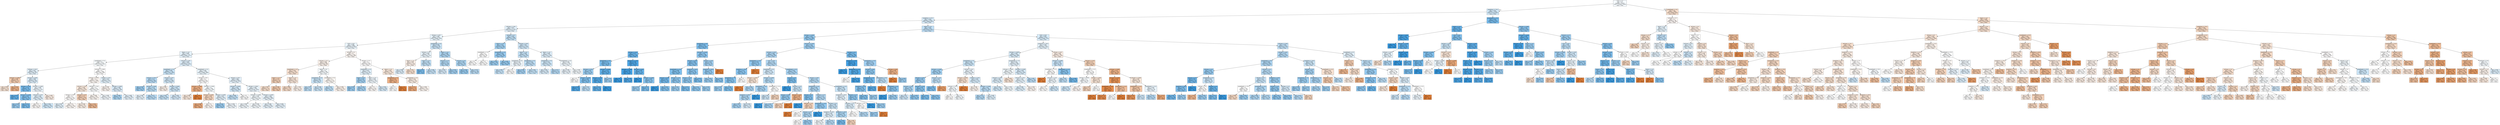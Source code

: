digraph Tree {
node [shape=box, style="filled", color="black"] ;
0 [label="CCR <= 5.5\ngini = 0.5\nsamples = 26325\nvalue = [12833, 13492]\nclass = True", fillcolor="#f5fafe"] ;
1 [label="graphSize <= 75.0\ngini = 0.492\nsamples = 16341\nvalue = [7134, 9207]\nclass = True", fillcolor="#d2e9f9"] ;
0 -> 1 [labeldistance=2.5, labelangle=45, headlabel="True"] ;
2 [label="graphSize <= 22.5\ngini = 0.494\nsamples = 15531\nvalue = [6940, 8591]\nclass = True", fillcolor="#d9ecfa"] ;
1 -> 2 ;
3 [label="sdComm <= 0.65\ngini = 0.497\nsamples = 11117\nvalue = [5140, 5977]\nclass = True", fillcolor="#e3f1fb"] ;
2 -> 3 ;
4 [label="sdComp <= 0.65\ngini = 0.498\nsamples = 9731\nvalue = [4568, 5163]\nclass = True", fillcolor="#e8f4fc"] ;
3 -> 4 ;
5 [label="CCR <= 0.55\ngini = 0.499\nsamples = 8936\nvalue = [4230, 4706]\nclass = True", fillcolor="#ebf5fc"] ;
4 -> 5 ;
6 [label="nbproc <= 4.5\ngini = 0.498\nsamples = 7722\nvalue = [3605, 4117]\nclass = True", fillcolor="#e6f3fc"] ;
5 -> 6 ;
7 [label="graphDepth <= 3.5\ngini = 0.5\nsamples = 2450\nvalue = [1203, 1247]\nclass = True", fillcolor="#f8fcfe"] ;
6 -> 7 ;
8 [label="sdComp <= 0.02\ngini = 0.497\nsamples = 560\nvalue = [259, 301]\nclass = True", fillcolor="#e3f1fb"] ;
7 -> 8 ;
9 [label="sdComm <= 0.065\ngini = 0.469\nsamples = 32\nvalue = [20, 12]\nclass = False", fillcolor="#f5cdb0"] ;
8 -> 9 ;
10 [label="gini = 0.494\nsamples = 18\nvalue = [10, 8]\nclass = False", fillcolor="#fae6d7"] ;
9 -> 10 ;
11 [label="gini = 0.408\nsamples = 14\nvalue = [10, 4]\nclass = False", fillcolor="#efb388"] ;
9 -> 11 ;
12 [label="sdComp <= 0.065\ngini = 0.496\nsamples = 528\nvalue = [239, 289]\nclass = True", fillcolor="#ddeefb"] ;
8 -> 12 ;
13 [label="sdComm <= 0.02\ngini = 0.375\nsamples = 56\nvalue = [14, 42]\nclass = True", fillcolor="#7bbeee"] ;
12 -> 13 ;
14 [label="gini = 0.278\nsamples = 12\nvalue = [2, 10]\nclass = True", fillcolor="#61b1ea"] ;
13 -> 14 ;
15 [label="sdComm <= 0.065\ngini = 0.397\nsamples = 44\nvalue = [12, 32]\nclass = True", fillcolor="#83c2ef"] ;
13 -> 15 ;
16 [label="gini = 0.444\nsamples = 12\nvalue = [4, 8]\nclass = True", fillcolor="#9ccef2"] ;
15 -> 16 ;
17 [label="gini = 0.375\nsamples = 32\nvalue = [8, 24]\nclass = True", fillcolor="#7bbeee"] ;
15 -> 17 ;
18 [label="sdComm <= 0.065\ngini = 0.499\nsamples = 472\nvalue = [225, 247]\nclass = True", fillcolor="#edf6fd"] ;
12 -> 18 ;
19 [label="sdComm <= 0.02\ngini = 0.496\nsamples = 358\nvalue = [164, 194]\nclass = True", fillcolor="#e0f0fb"] ;
18 -> 19 ;
20 [label="gini = 0.5\nsamples = 122\nvalue = [62, 60]\nclass = False", fillcolor="#fefbf9"] ;
19 -> 20 ;
21 [label="gini = 0.491\nsamples = 236\nvalue = [102, 134]\nclass = True", fillcolor="#d0e8f9"] ;
19 -> 21 ;
22 [label="gini = 0.498\nsamples = 114\nvalue = [61, 53]\nclass = False", fillcolor="#fceee5"] ;
18 -> 22 ;
23 [label="sdComm <= 0.065\ngini = 0.5\nsamples = 1890\nvalue = [944, 946]\nclass = True", fillcolor="#ffffff"] ;
7 -> 23 ;
24 [label="sdComp <= 0.065\ngini = 0.5\nsamples = 1386\nvalue = [712, 674]\nclass = False", fillcolor="#fef8f4"] ;
23 -> 24 ;
25 [label="sdComm <= 0.02\ngini = 0.496\nsamples = 508\nvalue = [276, 232]\nclass = False", fillcolor="#fbebdf"] ;
24 -> 25 ;
26 [label="sdComp <= 0.02\ngini = 0.5\nsamples = 314\nvalue = [158, 156]\nclass = False", fillcolor="#fffdfc"] ;
25 -> 26 ;
27 [label="gini = 0.497\nsamples = 52\nvalue = [24, 28]\nclass = True", fillcolor="#e3f1fb"] ;
26 -> 27 ;
28 [label="gini = 0.5\nsamples = 262\nvalue = [134, 128]\nclass = False", fillcolor="#fef9f6"] ;
26 -> 28 ;
29 [label="sdComp <= 0.02\ngini = 0.477\nsamples = 194\nvalue = [118, 76]\nclass = False", fillcolor="#f6d2b9"] ;
25 -> 29 ;
30 [label="gini = 0.498\nsamples = 94\nvalue = [50, 44]\nclass = False", fillcolor="#fcf0e7"] ;
29 -> 30 ;
31 [label="gini = 0.435\nsamples = 100\nvalue = [68, 32]\nclass = False", fillcolor="#f1bc96"] ;
29 -> 31 ;
32 [label="sdComm <= 0.02\ngini = 0.5\nsamples = 878\nvalue = [436, 442]\nclass = True", fillcolor="#fcfeff"] ;
24 -> 32 ;
33 [label="gini = 0.499\nsamples = 356\nvalue = [184, 172]\nclass = False", fillcolor="#fdf7f2"] ;
32 -> 33 ;
34 [label="gini = 0.499\nsamples = 522\nvalue = [252, 270]\nclass = True", fillcolor="#f2f8fd"] ;
32 -> 34 ;
35 [label="sdComp <= 0.02\ngini = 0.497\nsamples = 504\nvalue = [232, 272]\nclass = True", fillcolor="#e2f1fb"] ;
23 -> 35 ;
36 [label="gini = 0.499\nsamples = 54\nvalue = [28, 26]\nclass = False", fillcolor="#fdf6f1"] ;
35 -> 36 ;
37 [label="sdComp <= 0.065\ngini = 0.496\nsamples = 450\nvalue = [204, 246]\nclass = True", fillcolor="#ddeefb"] ;
35 -> 37 ;
38 [label="gini = 0.466\nsamples = 54\nvalue = [20, 34]\nclass = True", fillcolor="#add7f4"] ;
37 -> 38 ;
39 [label="gini = 0.498\nsamples = 396\nvalue = [184, 212]\nclass = True", fillcolor="#e5f2fc"] ;
37 -> 39 ;
40 [label="sdComm <= 0.02\ngini = 0.496\nsamples = 5272\nvalue = [2402, 2870]\nclass = True", fillcolor="#dfeffb"] ;
6 -> 40 ;
41 [label="graphDepth <= 3.5\ngini = 0.488\nsamples = 1738\nvalue = [734, 1004]\nclass = True", fillcolor="#cae5f8"] ;
40 -> 41 ;
42 [label="sdComp <= 0.02\ngini = 0.477\nsamples = 592\nvalue = [232, 360]\nclass = True", fillcolor="#b9dcf6"] ;
41 -> 42 ;
43 [label="gini = 0.444\nsamples = 48\nvalue = [16, 32]\nclass = True", fillcolor="#9ccef2"] ;
42 -> 43 ;
44 [label="sdComp <= 0.065\ngini = 0.479\nsamples = 544\nvalue = [216, 328]\nclass = True", fillcolor="#bbdef6"] ;
42 -> 44 ;
45 [label="gini = 0.498\nsamples = 30\nvalue = [14, 16]\nclass = True", fillcolor="#e6f3fc"] ;
44 -> 45 ;
46 [label="gini = 0.477\nsamples = 514\nvalue = [202, 312]\nclass = True", fillcolor="#b9dcf6"] ;
44 -> 46 ;
47 [label="sdComp <= 0.02\ngini = 0.492\nsamples = 1146\nvalue = [502, 644]\nclass = True", fillcolor="#d3e9f9"] ;
41 -> 47 ;
48 [label="gini = 0.499\nsamples = 76\nvalue = [40, 36]\nclass = False", fillcolor="#fcf2eb"] ;
47 -> 48 ;
49 [label="sdComp <= 0.065\ngini = 0.491\nsamples = 1070\nvalue = [462, 608]\nclass = True", fillcolor="#cfe7f9"] ;
47 -> 49 ;
50 [label="gini = 0.487\nsamples = 454\nvalue = [190, 264]\nclass = True", fillcolor="#c8e4f8"] ;
49 -> 50 ;
51 [label="gini = 0.493\nsamples = 616\nvalue = [272, 344]\nclass = True", fillcolor="#d6eafa"] ;
49 -> 51 ;
52 [label="graphDepth <= 3.5\ngini = 0.498\nsamples = 3534\nvalue = [1668, 1866]\nclass = True", fillcolor="#eaf5fc"] ;
40 -> 52 ;
53 [label="sdComp <= 0.02\ngini = 0.5\nsamples = 674\nvalue = [338, 336]\nclass = False", fillcolor="#fffefe"] ;
52 -> 53 ;
54 [label="sdComm <= 0.065\ngini = 0.401\nsamples = 36\nvalue = [26, 10]\nclass = False", fillcolor="#efb185"] ;
53 -> 54 ;
55 [label="gini = 0.496\nsamples = 22\nvalue = [12, 10]\nclass = False", fillcolor="#fbeade"] ;
54 -> 55 ;
56 [label="gini = 0.0\nsamples = 14\nvalue = [14, 0]\nclass = False", fillcolor="#e58139"] ;
54 -> 56 ;
57 [label="sdComm <= 0.065\ngini = 0.5\nsamples = 638\nvalue = [312, 326]\nclass = True", fillcolor="#f6fbfe"] ;
53 -> 57 ;
58 [label="sdComp <= 0.065\ngini = 0.483\nsamples = 132\nvalue = [78, 54]\nclass = False", fillcolor="#f7d8c2"] ;
57 -> 58 ;
59 [label="gini = 0.386\nsamples = 46\nvalue = [34, 12]\nclass = False", fillcolor="#eead7f"] ;
58 -> 59 ;
60 [label="gini = 0.5\nsamples = 86\nvalue = [44, 42]\nclass = False", fillcolor="#fef9f6"] ;
58 -> 60 ;
61 [label="sdComp <= 0.065\ngini = 0.497\nsamples = 506\nvalue = [234, 272]\nclass = True", fillcolor="#e3f1fb"] ;
57 -> 61 ;
62 [label="gini = 0.444\nsamples = 60\nvalue = [20, 40]\nclass = True", fillcolor="#9ccef2"] ;
61 -> 62 ;
63 [label="gini = 0.499\nsamples = 446\nvalue = [214, 232]\nclass = True", fillcolor="#f0f7fd"] ;
61 -> 63 ;
64 [label="sdComp <= 0.02\ngini = 0.498\nsamples = 2860\nvalue = [1330, 1530]\nclass = True", fillcolor="#e5f2fc"] ;
52 -> 64 ;
65 [label="sdComm <= 0.065\ngini = 0.492\nsamples = 508\nvalue = [222, 286]\nclass = True", fillcolor="#d3e9f9"] ;
64 -> 65 ;
66 [label="gini = 0.486\nsamples = 376\nvalue = [156, 220]\nclass = True", fillcolor="#c5e2f7"] ;
65 -> 66 ;
67 [label="gini = 0.5\nsamples = 132\nvalue = [66, 66]\nclass = False", fillcolor="#ffffff"] ;
65 -> 67 ;
68 [label="sdComp <= 0.065\ngini = 0.498\nsamples = 2352\nvalue = [1108, 1244]\nclass = True", fillcolor="#e9f4fc"] ;
64 -> 68 ;
69 [label="sdComm <= 0.065\ngini = 0.499\nsamples = 472\nvalue = [228, 244]\nclass = True", fillcolor="#f2f9fd"] ;
68 -> 69 ;
70 [label="gini = 0.499\nsamples = 224\nvalue = [108, 116]\nclass = True", fillcolor="#f1f8fd"] ;
69 -> 70 ;
71 [label="gini = 0.499\nsamples = 248\nvalue = [120, 128]\nclass = True", fillcolor="#f3f9fd"] ;
69 -> 71 ;
72 [label="sdComm <= 0.065\ngini = 0.498\nsamples = 1880\nvalue = [880, 1000]\nclass = True", fillcolor="#e7f3fc"] ;
68 -> 72 ;
73 [label="gini = 0.498\nsamples = 804\nvalue = [376, 428]\nclass = True", fillcolor="#e7f3fc"] ;
72 -> 73 ;
74 [label="gini = 0.498\nsamples = 1076\nvalue = [504, 572]\nclass = True", fillcolor="#e7f3fc"] ;
72 -> 74 ;
75 [label="sdComp <= 0.2\ngini = 0.5\nsamples = 1214\nvalue = [625, 589]\nclass = False", fillcolor="#fef8f4"] ;
5 -> 75 ;
76 [label="sdComm <= 0.2\ngini = 0.499\nsamples = 686\nvalue = [360, 326]\nclass = False", fillcolor="#fdf3ec"] ;
75 -> 76 ;
77 [label="graphDepth <= 3.5\ngini = 0.492\nsamples = 326\nvalue = [184, 142]\nclass = False", fillcolor="#f9e2d2"] ;
76 -> 77 ;
78 [label="nbproc <= 4.5\ngini = 0.478\nsamples = 76\nvalue = [46, 30]\nclass = False", fillcolor="#f6d3ba"] ;
77 -> 78 ;
79 [label="gini = 0.49\nsamples = 28\nvalue = [16, 12]\nclass = False", fillcolor="#f8e0ce"] ;
78 -> 79 ;
80 [label="gini = 0.469\nsamples = 48\nvalue = [30, 18]\nclass = False", fillcolor="#f5cdb0"] ;
78 -> 80 ;
81 [label="nbproc <= 4.5\ngini = 0.495\nsamples = 250\nvalue = [138, 112]\nclass = False", fillcolor="#fae7da"] ;
77 -> 81 ;
82 [label="gini = 0.488\nsamples = 128\nvalue = [74, 54]\nclass = False", fillcolor="#f8ddc9"] ;
81 -> 82 ;
83 [label="gini = 0.499\nsamples = 122\nvalue = [64, 58]\nclass = False", fillcolor="#fdf3ec"] ;
81 -> 83 ;
84 [label="nbproc <= 4.5\ngini = 0.5\nsamples = 360\nvalue = [176, 184]\nclass = True", fillcolor="#f6fbfe"] ;
76 -> 84 ;
85 [label="graphDepth <= 3.5\ngini = 0.488\nsamples = 90\nvalue = [38, 52]\nclass = True", fillcolor="#cae5f8"] ;
84 -> 85 ;
86 [label="gini = 0.48\nsamples = 10\nvalue = [4, 6]\nclass = True", fillcolor="#bddef6"] ;
85 -> 86 ;
87 [label="gini = 0.489\nsamples = 80\nvalue = [34, 46]\nclass = True", fillcolor="#cbe5f8"] ;
85 -> 87 ;
88 [label="graphDepth <= 3.5\ngini = 0.5\nsamples = 270\nvalue = [138, 132]\nclass = False", fillcolor="#fefaf6"] ;
84 -> 88 ;
89 [label="gini = 0.48\nsamples = 30\nvalue = [12, 18]\nclass = True", fillcolor="#bddef6"] ;
88 -> 89 ;
90 [label="gini = 0.499\nsamples = 240\nvalue = [126, 114]\nclass = False", fillcolor="#fdf3ec"] ;
88 -> 90 ;
91 [label="sdComm <= 0.2\ngini = 0.5\nsamples = 528\nvalue = [265, 263]\nclass = False", fillcolor="#fffefe"] ;
75 -> 91 ;
92 [label="graphDepth <= 3.5\ngini = 0.497\nsamples = 278\nvalue = [128, 150]\nclass = True", fillcolor="#e2f1fb"] ;
91 -> 92 ;
93 [label="nbproc <= 4.5\ngini = 0.455\nsamples = 40\nvalue = [14, 26]\nclass = True", fillcolor="#a4d2f3"] ;
92 -> 93 ;
94 [label="gini = 0.444\nsamples = 12\nvalue = [4, 8]\nclass = True", fillcolor="#9ccef2"] ;
93 -> 94 ;
95 [label="gini = 0.459\nsamples = 28\nvalue = [10, 18]\nclass = True", fillcolor="#a7d3f3"] ;
93 -> 95 ;
96 [label="nbproc <= 4.5\ngini = 0.499\nsamples = 238\nvalue = [114, 124]\nclass = True", fillcolor="#eff7fd"] ;
92 -> 96 ;
97 [label="gini = 0.5\nsamples = 130\nvalue = [66, 64]\nclass = False", fillcolor="#fefbf9"] ;
96 -> 97 ;
98 [label="gini = 0.494\nsamples = 108\nvalue = [48, 60]\nclass = True", fillcolor="#d7ebfa"] ;
96 -> 98 ;
99 [label="nbproc <= 4.5\ngini = 0.495\nsamples = 250\nvalue = [137, 113]\nclass = False", fillcolor="#fae9dc"] ;
91 -> 99 ;
100 [label="graphDepth <= 3.5\ngini = 0.401\nsamples = 18\nvalue = [13, 5]\nclass = False", fillcolor="#efb185"] ;
99 -> 100 ;
101 [label="gini = 0.5\nsamples = 10\nvalue = [5, 5]\nclass = False", fillcolor="#ffffff"] ;
100 -> 101 ;
102 [label="gini = 0.0\nsamples = 8\nvalue = [8, 0]\nclass = False", fillcolor="#e58139"] ;
100 -> 102 ;
103 [label="graphDepth <= 3.5\ngini = 0.498\nsamples = 232\nvalue = [124, 108]\nclass = False", fillcolor="#fcefe5"] ;
99 -> 103 ;
104 [label="gini = 0.375\nsamples = 16\nvalue = [12, 4]\nclass = False", fillcolor="#eeab7b"] ;
103 -> 104 ;
105 [label="gini = 0.499\nsamples = 216\nvalue = [112, 104]\nclass = False", fillcolor="#fdf6f1"] ;
103 -> 105 ;
106 [label="graphDepth <= 3.5\ngini = 0.489\nsamples = 795\nvalue = [338, 457]\nclass = True", fillcolor="#cbe5f8"] ;
4 -> 106 ;
107 [label="sdComm <= 0.2\ngini = 0.498\nsamples = 407\nvalue = [192, 215]\nclass = True", fillcolor="#eaf5fc"] ;
106 -> 107 ;
108 [label="nbproc <= 4.5\ngini = 0.498\nsamples = 211\nvalue = [112, 99]\nclass = False", fillcolor="#fcf0e8"] ;
107 -> 108 ;
109 [label="gini = 0.496\nsamples = 66\nvalue = [30, 36]\nclass = True", fillcolor="#deeffb"] ;
108 -> 109 ;
110 [label="gini = 0.491\nsamples = 145\nvalue = [82, 63]\nclass = False", fillcolor="#f9e2d1"] ;
108 -> 110 ;
111 [label="nbproc <= 4.5\ngini = 0.483\nsamples = 196\nvalue = [80, 116]\nclass = True", fillcolor="#c2e1f7"] ;
107 -> 111 ;
112 [label="gini = 0.375\nsamples = 8\nvalue = [2, 6]\nclass = True", fillcolor="#7bbeee"] ;
111 -> 112 ;
113 [label="gini = 0.486\nsamples = 188\nvalue = [78, 110]\nclass = True", fillcolor="#c5e2f7"] ;
111 -> 113 ;
114 [label="nbproc <= 4.5\ngini = 0.469\nsamples = 388\nvalue = [146, 242]\nclass = True", fillcolor="#b0d8f5"] ;
106 -> 114 ;
115 [label="sdComm <= 0.2\ngini = 0.471\nsamples = 158\nvalue = [60, 98]\nclass = True", fillcolor="#b2d9f5"] ;
114 -> 115 ;
116 [label="gini = 0.494\nsamples = 54\nvalue = [24, 30]\nclass = True", fillcolor="#d7ebfa"] ;
115 -> 116 ;
117 [label="gini = 0.453\nsamples = 104\nvalue = [36, 68]\nclass = True", fillcolor="#a2d1f3"] ;
115 -> 117 ;
118 [label="sdComm <= 0.2\ngini = 0.468\nsamples = 230\nvalue = [86, 144]\nclass = True", fillcolor="#afd8f5"] ;
114 -> 118 ;
119 [label="gini = 0.438\nsamples = 68\nvalue = [22, 46]\nclass = True", fillcolor="#98ccf1"] ;
118 -> 119 ;
120 [label="gini = 0.478\nsamples = 162\nvalue = [64, 98]\nclass = True", fillcolor="#baddf6"] ;
118 -> 120 ;
121 [label="sdComp <= 0.2\ngini = 0.485\nsamples = 1386\nvalue = [572, 814]\nclass = True", fillcolor="#c4e2f7"] ;
3 -> 121 ;
122 [label="nbproc <= 4.5\ngini = 0.457\nsamples = 368\nvalue = [130, 238]\nclass = True", fillcolor="#a5d3f3"] ;
121 -> 122 ;
123 [label="graphDepth <= 3.5\ngini = 0.5\nsamples = 60\nvalue = [30, 30]\nclass = False", fillcolor="#ffffff"] ;
122 -> 123 ;
124 [label="gini = 0.5\nsamples = 20\nvalue = [10, 10]\nclass = False", fillcolor="#ffffff"] ;
123 -> 124 ;
125 [label="gini = 0.5\nsamples = 40\nvalue = [20, 20]\nclass = False", fillcolor="#ffffff"] ;
123 -> 125 ;
126 [label="graphDepth <= 3.5\ngini = 0.439\nsamples = 308\nvalue = [100, 208]\nclass = True", fillcolor="#98ccf2"] ;
122 -> 126 ;
127 [label="gini = 0.444\nsamples = 108\nvalue = [36, 72]\nclass = True", fillcolor="#9ccef2"] ;
126 -> 127 ;
128 [label="gini = 0.435\nsamples = 200\nvalue = [64, 136]\nclass = True", fillcolor="#96cbf1"] ;
126 -> 128 ;
129 [label="sdComp <= 0.65\ngini = 0.491\nsamples = 1018\nvalue = [442, 576]\nclass = True", fillcolor="#d1e8f9"] ;
121 -> 129 ;
130 [label="nbproc <= 4.5\ngini = 0.486\nsamples = 548\nvalue = [228, 320]\nclass = True", fillcolor="#c6e3f8"] ;
129 -> 130 ;
131 [label="graphDepth <= 3.5\ngini = 0.499\nsamples = 84\nvalue = [40, 44]\nclass = True", fillcolor="#edf6fd"] ;
130 -> 131 ;
132 [label="gini = 0.486\nsamples = 24\nvalue = [10, 14]\nclass = True", fillcolor="#c6e3f8"] ;
131 -> 132 ;
133 [label="gini = 0.5\nsamples = 60\nvalue = [30, 30]\nclass = False", fillcolor="#ffffff"] ;
131 -> 133 ;
134 [label="graphDepth <= 3.5\ngini = 0.482\nsamples = 464\nvalue = [188, 276]\nclass = True", fillcolor="#c0e0f7"] ;
130 -> 134 ;
135 [label="gini = 0.454\nsamples = 46\nvalue = [16, 30]\nclass = True", fillcolor="#a3d1f3"] ;
134 -> 135 ;
136 [label="gini = 0.484\nsamples = 418\nvalue = [172, 246]\nclass = True", fillcolor="#c3e2f7"] ;
134 -> 136 ;
137 [label="nbproc <= 4.5\ngini = 0.496\nsamples = 470\nvalue = [214, 256]\nclass = True", fillcolor="#dfeffb"] ;
129 -> 137 ;
138 [label="graphDepth <= 3.5\ngini = 0.491\nsamples = 240\nvalue = [104, 136]\nclass = True", fillcolor="#d0e8f9"] ;
137 -> 138 ;
139 [label="gini = 0.494\nsamples = 188\nvalue = [84, 104]\nclass = True", fillcolor="#d9ecfa"] ;
138 -> 139 ;
140 [label="gini = 0.473\nsamples = 52\nvalue = [20, 32]\nclass = True", fillcolor="#b5daf5"] ;
138 -> 140 ;
141 [label="graphDepth <= 3.5\ngini = 0.499\nsamples = 230\nvalue = [110, 120]\nclass = True", fillcolor="#eff7fd"] ;
137 -> 141 ;
142 [label="gini = 0.498\nsamples = 106\nvalue = [50, 56]\nclass = True", fillcolor="#eaf4fc"] ;
141 -> 142 ;
143 [label="gini = 0.499\nsamples = 124\nvalue = [60, 64]\nclass = True", fillcolor="#f3f9fd"] ;
141 -> 143 ;
144 [label="nbproc <= 4.5\ngini = 0.483\nsamples = 4414\nvalue = [1800, 2614]\nclass = True", fillcolor="#c1e0f7"] ;
2 -> 144 ;
145 [label="sdComp <= 0.065\ngini = 0.434\nsamples = 1294\nvalue = [412, 882]\nclass = True", fillcolor="#95cbf1"] ;
144 -> 145 ;
146 [label="graphDepth <= 9.0\ngini = 0.382\nsamples = 412\nvalue = [106, 306]\nclass = True", fillcolor="#7ebfee"] ;
145 -> 146 ;
147 [label="sdComp <= 0.02\ngini = 0.317\nsamples = 172\nvalue = [34, 138]\nclass = True", fillcolor="#6ab5eb"] ;
146 -> 147 ;
148 [label="graphDepth <= 6.5\ngini = 0.371\nsamples = 114\nvalue = [28, 86]\nclass = True", fillcolor="#79bded"] ;
147 -> 148 ;
149 [label="sdComm <= 0.02\ngini = 0.444\nsamples = 54\nvalue = [18, 36]\nclass = True", fillcolor="#9ccef2"] ;
148 -> 149 ;
150 [label="gini = 0.5\nsamples = 16\nvalue = [8, 8]\nclass = False", fillcolor="#ffffff"] ;
149 -> 150 ;
151 [label="sdComm <= 0.065\ngini = 0.388\nsamples = 38\nvalue = [10, 28]\nclass = True", fillcolor="#80c0ee"] ;
149 -> 151 ;
152 [label="gini = 0.198\nsamples = 18\nvalue = [2, 16]\nclass = True", fillcolor="#52a9e8"] ;
151 -> 152 ;
153 [label="gini = 0.48\nsamples = 20\nvalue = [8, 12]\nclass = True", fillcolor="#bddef6"] ;
151 -> 153 ;
154 [label="sdComm <= 0.065\ngini = 0.278\nsamples = 60\nvalue = [10, 50]\nclass = True", fillcolor="#61b1ea"] ;
148 -> 154 ;
155 [label="sdComm <= 0.02\ngini = 0.219\nsamples = 48\nvalue = [6, 42]\nclass = True", fillcolor="#55abe9"] ;
154 -> 155 ;
156 [label="gini = 0.291\nsamples = 34\nvalue = [6, 28]\nclass = True", fillcolor="#63b2eb"] ;
155 -> 156 ;
157 [label="gini = 0.0\nsamples = 14\nvalue = [0, 14]\nclass = True", fillcolor="#399de5"] ;
155 -> 157 ;
158 [label="gini = 0.444\nsamples = 12\nvalue = [4, 8]\nclass = True", fillcolor="#9ccef2"] ;
154 -> 158 ;
159 [label="graphSize <= 40.0\ngini = 0.185\nsamples = 58\nvalue = [6, 52]\nclass = True", fillcolor="#50a8e8"] ;
147 -> 159 ;
160 [label="sdComm <= 0.065\ngini = 0.105\nsamples = 36\nvalue = [2, 34]\nclass = True", fillcolor="#45a3e7"] ;
159 -> 160 ;
161 [label="gini = 0.0\nsamples = 18\nvalue = [0, 18]\nclass = True", fillcolor="#399de5"] ;
160 -> 161 ;
162 [label="gini = 0.198\nsamples = 18\nvalue = [2, 16]\nclass = True", fillcolor="#52a9e8"] ;
160 -> 162 ;
163 [label="sdComm <= 0.02\ngini = 0.298\nsamples = 22\nvalue = [4, 18]\nclass = True", fillcolor="#65b3eb"] ;
159 -> 163 ;
164 [label="gini = 0.0\nsamples = 8\nvalue = [0, 8]\nclass = True", fillcolor="#399de5"] ;
163 -> 164 ;
165 [label="sdComm <= 0.065\ngini = 0.408\nsamples = 14\nvalue = [4, 10]\nclass = True", fillcolor="#88c4ef"] ;
163 -> 165 ;
166 [label="gini = 0.444\nsamples = 6\nvalue = [2, 4]\nclass = True", fillcolor="#9ccef2"] ;
165 -> 166 ;
167 [label="gini = 0.375\nsamples = 8\nvalue = [2, 6]\nclass = True", fillcolor="#7bbeee"] ;
165 -> 167 ;
168 [label="sdComm <= 0.065\ngini = 0.42\nsamples = 240\nvalue = [72, 168]\nclass = True", fillcolor="#8ec7f0"] ;
146 -> 168 ;
169 [label="sdComm <= 0.02\ngini = 0.399\nsamples = 160\nvalue = [44, 116]\nclass = True", fillcolor="#84c2ef"] ;
168 -> 169 ;
170 [label="graphDepth <= 13.5\ngini = 0.386\nsamples = 92\nvalue = [24, 68]\nclass = True", fillcolor="#7fc0ee"] ;
169 -> 170 ;
171 [label="sdComp <= 0.02\ngini = 0.355\nsamples = 52\nvalue = [12, 40]\nclass = True", fillcolor="#74baed"] ;
170 -> 171 ;
172 [label="gini = 0.0\nsamples = 8\nvalue = [0, 8]\nclass = True", fillcolor="#399de5"] ;
171 -> 172 ;
173 [label="gini = 0.397\nsamples = 44\nvalue = [12, 32]\nclass = True", fillcolor="#83c2ef"] ;
171 -> 173 ;
174 [label="sdComp <= 0.02\ngini = 0.42\nsamples = 40\nvalue = [12, 28]\nclass = True", fillcolor="#8ec7f0"] ;
170 -> 174 ;
175 [label="gini = 0.444\nsamples = 24\nvalue = [8, 16]\nclass = True", fillcolor="#9ccef2"] ;
174 -> 175 ;
176 [label="gini = 0.375\nsamples = 16\nvalue = [4, 12]\nclass = True", fillcolor="#7bbeee"] ;
174 -> 176 ;
177 [label="graphSize <= 40.0\ngini = 0.415\nsamples = 68\nvalue = [20, 48]\nclass = True", fillcolor="#8bc6f0"] ;
169 -> 177 ;
178 [label="sdComp <= 0.02\ngini = 0.426\nsamples = 52\nvalue = [16, 36]\nclass = True", fillcolor="#91c9f1"] ;
177 -> 178 ;
179 [label="gini = 0.42\nsamples = 40\nvalue = [12, 28]\nclass = True", fillcolor="#8ec7f0"] ;
178 -> 179 ;
180 [label="gini = 0.444\nsamples = 12\nvalue = [4, 8]\nclass = True", fillcolor="#9ccef2"] ;
178 -> 180 ;
181 [label="gini = 0.375\nsamples = 16\nvalue = [4, 12]\nclass = True", fillcolor="#7bbeee"] ;
177 -> 181 ;
182 [label="sdComp <= 0.02\ngini = 0.455\nsamples = 80\nvalue = [28, 52]\nclass = True", fillcolor="#a4d2f3"] ;
168 -> 182 ;
183 [label="graphSize <= 40.0\ngini = 0.432\nsamples = 76\nvalue = [24, 52]\nclass = True", fillcolor="#94caf1"] ;
182 -> 183 ;
184 [label="gini = 0.444\nsamples = 48\nvalue = [16, 32]\nclass = True", fillcolor="#9ccef2"] ;
183 -> 184 ;
185 [label="gini = 0.408\nsamples = 28\nvalue = [8, 20]\nclass = True", fillcolor="#88c4ef"] ;
183 -> 185 ;
186 [label="gini = 0.0\nsamples = 4\nvalue = [4, 0]\nclass = False", fillcolor="#e58139"] ;
182 -> 186 ;
187 [label="sdComm <= 0.65\ngini = 0.453\nsamples = 882\nvalue = [306, 576]\nclass = True", fillcolor="#a2d1f3"] ;
145 -> 187 ;
188 [label="sdComm <= 0.02\ngini = 0.469\nsamples = 686\nvalue = [258, 428]\nclass = True", fillcolor="#b0d8f5"] ;
187 -> 188 ;
189 [label="graphDepth <= 13.5\ngini = 0.426\nsamples = 78\nvalue = [24, 54]\nclass = True", fillcolor="#91c9f1"] ;
188 -> 189 ;
190 [label="graphSize <= 40.0\ngini = 0.411\nsamples = 76\nvalue = [22, 54]\nclass = True", fillcolor="#8ac5f0"] ;
189 -> 190 ;
191 [label="graphDepth <= 7.5\ngini = 0.401\nsamples = 72\nvalue = [20, 52]\nclass = True", fillcolor="#85c3ef"] ;
190 -> 191 ;
192 [label="gini = 0.444\nsamples = 12\nvalue = [4, 8]\nclass = True", fillcolor="#9ccef2"] ;
191 -> 192 ;
193 [label="gini = 0.391\nsamples = 60\nvalue = [16, 44]\nclass = True", fillcolor="#81c1ee"] ;
191 -> 193 ;
194 [label="gini = 0.5\nsamples = 4\nvalue = [2, 2]\nclass = False", fillcolor="#ffffff"] ;
190 -> 194 ;
195 [label="gini = 0.0\nsamples = 2\nvalue = [2, 0]\nclass = False", fillcolor="#e58139"] ;
189 -> 195 ;
196 [label="CCR <= 0.55\ngini = 0.473\nsamples = 608\nvalue = [234, 374]\nclass = True", fillcolor="#b5daf5"] ;
188 -> 196 ;
197 [label="graphDepth <= 6.5\ngini = 0.492\nsamples = 178\nvalue = [78, 100]\nclass = True", fillcolor="#d3e9f9"] ;
196 -> 197 ;
198 [label="sdComm <= 0.065\ngini = 0.494\nsamples = 54\nvalue = [30, 24]\nclass = False", fillcolor="#fae6d7"] ;
197 -> 198 ;
199 [label="gini = 0.0\nsamples = 16\nvalue = [16, 0]\nclass = False", fillcolor="#e58139"] ;
198 -> 199 ;
200 [label="gini = 0.465\nsamples = 38\nvalue = [14, 24]\nclass = True", fillcolor="#acd6f4"] ;
198 -> 200 ;
201 [label="sdComm <= 0.065\ngini = 0.475\nsamples = 124\nvalue = [48, 76]\nclass = True", fillcolor="#b6dbf5"] ;
197 -> 201 ;
202 [label="graphDepth <= 13.5\ngini = 0.461\nsamples = 100\nvalue = [36, 64]\nclass = True", fillcolor="#a8d4f4"] ;
201 -> 202 ;
203 [label="graphSize <= 40.0\ngini = 0.469\nsamples = 96\nvalue = [36, 60]\nclass = True", fillcolor="#b0d8f5"] ;
202 -> 203 ;
204 [label="gini = 0.46\nsamples = 78\nvalue = [28, 50]\nclass = True", fillcolor="#a8d4f4"] ;
203 -> 204 ;
205 [label="gini = 0.494\nsamples = 18\nvalue = [8, 10]\nclass = True", fillcolor="#d7ebfa"] ;
203 -> 205 ;
206 [label="gini = 0.0\nsamples = 4\nvalue = [0, 4]\nclass = True", fillcolor="#399de5"] ;
202 -> 206 ;
207 [label="graphDepth <= 12.5\ngini = 0.5\nsamples = 24\nvalue = [12, 12]\nclass = False", fillcolor="#ffffff"] ;
201 -> 207 ;
208 [label="gini = 0.49\nsamples = 14\nvalue = [6, 8]\nclass = True", fillcolor="#cee6f8"] ;
207 -> 208 ;
209 [label="gini = 0.48\nsamples = 10\nvalue = [6, 4]\nclass = False", fillcolor="#f6d5bd"] ;
207 -> 209 ;
210 [label="graphDepth <= 6.5\ngini = 0.462\nsamples = 430\nvalue = [156, 274]\nclass = True", fillcolor="#aad5f4"] ;
196 -> 210 ;
211 [label="sdComp <= 0.2\ngini = 0.381\nsamples = 86\nvalue = [22, 64]\nclass = True", fillcolor="#7dbfee"] ;
210 -> 211 ;
212 [label="gini = 0.0\nsamples = 34\nvalue = [0, 34]\nclass = True", fillcolor="#399de5"] ;
211 -> 212 ;
213 [label="sdComm <= 0.2\ngini = 0.488\nsamples = 52\nvalue = [22, 30]\nclass = True", fillcolor="#cae5f8"] ;
211 -> 213 ;
214 [label="sdComp <= 0.65\ngini = 0.432\nsamples = 38\nvalue = [12, 26]\nclass = True", fillcolor="#94caf1"] ;
213 -> 214 ;
215 [label="gini = 0.0\nsamples = 4\nvalue = [0, 4]\nclass = True", fillcolor="#399de5"] ;
214 -> 215 ;
216 [label="gini = 0.457\nsamples = 34\nvalue = [12, 22]\nclass = True", fillcolor="#a5d2f3"] ;
214 -> 216 ;
217 [label="sdComp <= 0.65\ngini = 0.408\nsamples = 14\nvalue = [10, 4]\nclass = False", fillcolor="#efb388"] ;
213 -> 217 ;
218 [label="gini = 0.48\nsamples = 10\nvalue = [6, 4]\nclass = False", fillcolor="#f6d5bd"] ;
217 -> 218 ;
219 [label="gini = 0.0\nsamples = 4\nvalue = [4, 0]\nclass = False", fillcolor="#e58139"] ;
217 -> 219 ;
220 [label="sdComp <= 0.65\ngini = 0.476\nsamples = 344\nvalue = [134, 210]\nclass = True", fillcolor="#b7dcf6"] ;
210 -> 220 ;
221 [label="graphDepth <= 9.0\ngini = 0.469\nsamples = 240\nvalue = [90, 150]\nclass = True", fillcolor="#b0d8f5"] ;
220 -> 221 ;
222 [label="sdComp <= 0.2\ngini = 0.397\nsamples = 22\nvalue = [6, 16]\nclass = True", fillcolor="#83c2ef"] ;
221 -> 222 ;
223 [label="gini = 0.0\nsamples = 12\nvalue = [0, 12]\nclass = True", fillcolor="#399de5"] ;
222 -> 223 ;
224 [label="sdComm <= 0.2\ngini = 0.48\nsamples = 10\nvalue = [6, 4]\nclass = False", fillcolor="#f6d5bd"] ;
222 -> 224 ;
225 [label="gini = 0.0\nsamples = 2\nvalue = [2, 0]\nclass = False", fillcolor="#e58139"] ;
224 -> 225 ;
226 [label="gini = 0.5\nsamples = 8\nvalue = [4, 4]\nclass = False", fillcolor="#ffffff"] ;
224 -> 226 ;
227 [label="sdComm <= 0.2\ngini = 0.474\nsamples = 218\nvalue = [84, 134]\nclass = True", fillcolor="#b5daf5"] ;
221 -> 227 ;
228 [label="graphDepth <= 13.5\ngini = 0.432\nsamples = 76\nvalue = [24, 52]\nclass = True", fillcolor="#94caf1"] ;
227 -> 228 ;
229 [label="sdComp <= 0.2\ngini = 0.469\nsamples = 64\nvalue = [24, 40]\nclass = True", fillcolor="#b0d8f5"] ;
228 -> 229 ;
230 [label="gini = 0.5\nsamples = 16\nvalue = [8, 8]\nclass = False", fillcolor="#ffffff"] ;
229 -> 230 ;
231 [label="gini = 0.444\nsamples = 48\nvalue = [16, 32]\nclass = True", fillcolor="#9ccef2"] ;
229 -> 231 ;
232 [label="gini = 0.0\nsamples = 12\nvalue = [0, 12]\nclass = True", fillcolor="#399de5"] ;
228 -> 232 ;
233 [label="sdComp <= 0.2\ngini = 0.488\nsamples = 142\nvalue = [60, 82]\nclass = True", fillcolor="#cae5f8"] ;
227 -> 233 ;
234 [label="graphSize <= 40.0\ngini = 0.496\nsamples = 88\nvalue = [40, 48]\nclass = True", fillcolor="#deeffb"] ;
233 -> 234 ;
235 [label="gini = 0.499\nsamples = 62\nvalue = [30, 32]\nclass = True", fillcolor="#f3f9fd"] ;
234 -> 235 ;
236 [label="gini = 0.473\nsamples = 26\nvalue = [10, 16]\nclass = True", fillcolor="#b5daf5"] ;
234 -> 236 ;
237 [label="graphSize <= 40.0\ngini = 0.466\nsamples = 54\nvalue = [20, 34]\nclass = True", fillcolor="#add7f4"] ;
233 -> 237 ;
238 [label="gini = 0.36\nsamples = 34\nvalue = [8, 26]\nclass = True", fillcolor="#76bbed"] ;
237 -> 238 ;
239 [label="gini = 0.48\nsamples = 20\nvalue = [12, 8]\nclass = False", fillcolor="#f6d5bd"] ;
237 -> 239 ;
240 [label="graphDepth <= 13.5\ngini = 0.488\nsamples = 104\nvalue = [44, 60]\nclass = True", fillcolor="#cae5f8"] ;
220 -> 240 ;
241 [label="graphSize <= 40.0\ngini = 0.497\nsamples = 78\nvalue = [36, 42]\nclass = True", fillcolor="#e3f1fb"] ;
240 -> 241 ;
242 [label="sdComm <= 0.2\ngini = 0.495\nsamples = 62\nvalue = [28, 34]\nclass = True", fillcolor="#dceefa"] ;
241 -> 242 ;
243 [label="gini = 0.5\nsamples = 36\nvalue = [18, 18]\nclass = False", fillcolor="#ffffff"] ;
242 -> 243 ;
244 [label="gini = 0.473\nsamples = 26\nvalue = [10, 16]\nclass = True", fillcolor="#b5daf5"] ;
242 -> 244 ;
245 [label="sdComm <= 0.2\ngini = 0.5\nsamples = 16\nvalue = [8, 8]\nclass = False", fillcolor="#ffffff"] ;
241 -> 245 ;
246 [label="gini = 0.444\nsamples = 12\nvalue = [4, 8]\nclass = True", fillcolor="#9ccef2"] ;
245 -> 246 ;
247 [label="gini = 0.0\nsamples = 4\nvalue = [4, 0]\nclass = False", fillcolor="#e58139"] ;
245 -> 247 ;
248 [label="sdComm <= 0.2\ngini = 0.426\nsamples = 26\nvalue = [8, 18]\nclass = True", fillcolor="#91c9f1"] ;
240 -> 248 ;
249 [label="gini = 0.0\nsamples = 2\nvalue = [0, 2]\nclass = True", fillcolor="#399de5"] ;
248 -> 249 ;
250 [label="gini = 0.444\nsamples = 24\nvalue = [8, 16]\nclass = True", fillcolor="#9ccef2"] ;
248 -> 250 ;
251 [label="sdComp <= 0.2\ngini = 0.37\nsamples = 196\nvalue = [48, 148]\nclass = True", fillcolor="#79bded"] ;
187 -> 251 ;
252 [label="graphSize <= 40.0\ngini = 0.111\nsamples = 68\nvalue = [4, 64]\nclass = True", fillcolor="#45a3e7"] ;
251 -> 252 ;
253 [label="gini = 0.0\nsamples = 34\nvalue = [0, 34]\nclass = True", fillcolor="#399de5"] ;
252 -> 253 ;
254 [label="graphDepth <= 12.5\ngini = 0.208\nsamples = 34\nvalue = [4, 30]\nclass = True", fillcolor="#53aae8"] ;
252 -> 254 ;
255 [label="gini = 0.5\nsamples = 4\nvalue = [2, 2]\nclass = False", fillcolor="#ffffff"] ;
254 -> 255 ;
256 [label="gini = 0.124\nsamples = 30\nvalue = [2, 28]\nclass = True", fillcolor="#47a4e7"] ;
254 -> 256 ;
257 [label="graphDepth <= 13.5\ngini = 0.451\nsamples = 128\nvalue = [44, 84]\nclass = True", fillcolor="#a1d0f3"] ;
251 -> 257 ;
258 [label="sdComp <= 0.65\ngini = 0.419\nsamples = 114\nvalue = [34, 80]\nclass = True", fillcolor="#8dc7f0"] ;
257 -> 258 ;
259 [label="graphDepth <= 9.0\ngini = 0.342\nsamples = 64\nvalue = [14, 50]\nclass = True", fillcolor="#70b8ec"] ;
258 -> 259 ;
260 [label="graphSize <= 40.0\ngini = 0.401\nsamples = 36\nvalue = [10, 26]\nclass = True", fillcolor="#85c3ef"] ;
259 -> 260 ;
261 [label="gini = 0.391\nsamples = 30\nvalue = [8, 22]\nclass = True", fillcolor="#81c1ee"] ;
260 -> 261 ;
262 [label="gini = 0.444\nsamples = 6\nvalue = [2, 4]\nclass = True", fillcolor="#9ccef2"] ;
260 -> 262 ;
263 [label="gini = 0.245\nsamples = 28\nvalue = [4, 24]\nclass = True", fillcolor="#5aade9"] ;
259 -> 263 ;
264 [label="graphDepth <= 6.5\ngini = 0.48\nsamples = 50\nvalue = [20, 30]\nclass = True", fillcolor="#bddef6"] ;
258 -> 264 ;
265 [label="gini = 0.0\nsamples = 8\nvalue = [8, 0]\nclass = False", fillcolor="#e58139"] ;
264 -> 265 ;
266 [label="graphDepth <= 9.0\ngini = 0.408\nsamples = 42\nvalue = [12, 30]\nclass = True", fillcolor="#88c4ef"] ;
264 -> 266 ;
267 [label="gini = 0.0\nsamples = 6\nvalue = [0, 6]\nclass = True", fillcolor="#399de5"] ;
266 -> 267 ;
268 [label="gini = 0.444\nsamples = 36\nvalue = [12, 24]\nclass = True", fillcolor="#9ccef2"] ;
266 -> 268 ;
269 [label="sdComp <= 0.65\ngini = 0.408\nsamples = 14\nvalue = [10, 4]\nclass = False", fillcolor="#efb388"] ;
257 -> 269 ;
270 [label="gini = 0.0\nsamples = 8\nvalue = [8, 0]\nclass = False", fillcolor="#e58139"] ;
269 -> 270 ;
271 [label="gini = 0.444\nsamples = 6\nvalue = [2, 4]\nclass = True", fillcolor="#9ccef2"] ;
269 -> 271 ;
272 [label="CCR <= 0.55\ngini = 0.494\nsamples = 3120\nvalue = [1388, 1732]\nclass = True", fillcolor="#d8ecfa"] ;
144 -> 272 ;
273 [label="graphSize <= 40.0\ngini = 0.498\nsamples = 1916\nvalue = [894, 1022]\nclass = True", fillcolor="#e6f3fc"] ;
272 -> 273 ;
274 [label="sdComp <= 0.065\ngini = 0.495\nsamples = 1520\nvalue = [682, 838]\nclass = True", fillcolor="#daedfa"] ;
273 -> 274 ;
275 [label="graphDepth <= 7.5\ngini = 0.489\nsamples = 624\nvalue = [266, 358]\nclass = True", fillcolor="#cce6f8"] ;
274 -> 275 ;
276 [label="sdComm <= 0.065\ngini = 0.455\nsamples = 246\nvalue = [86, 160]\nclass = True", fillcolor="#a3d2f3"] ;
275 -> 276 ;
277 [label="sdComp <= 0.02\ngini = 0.439\nsamples = 172\nvalue = [56, 116]\nclass = True", fillcolor="#99ccf2"] ;
276 -> 277 ;
278 [label="sdComm <= 0.02\ngini = 0.462\nsamples = 94\nvalue = [34, 60]\nclass = True", fillcolor="#a9d5f4"] ;
277 -> 278 ;
279 [label="gini = 0.49\nsamples = 42\nvalue = [18, 24]\nclass = True", fillcolor="#cee6f8"] ;
278 -> 279 ;
280 [label="gini = 0.426\nsamples = 52\nvalue = [16, 36]\nclass = True", fillcolor="#91c9f1"] ;
278 -> 280 ;
281 [label="sdComm <= 0.02\ngini = 0.405\nsamples = 78\nvalue = [22, 56]\nclass = True", fillcolor="#87c4ef"] ;
277 -> 281 ;
282 [label="gini = 0.375\nsamples = 16\nvalue = [4, 12]\nclass = True", fillcolor="#7bbeee"] ;
281 -> 282 ;
283 [label="gini = 0.412\nsamples = 62\nvalue = [18, 44]\nclass = True", fillcolor="#8ac5f0"] ;
281 -> 283 ;
284 [label="sdComp <= 0.02\ngini = 0.482\nsamples = 74\nvalue = [30, 44]\nclass = True", fillcolor="#c0e0f7"] ;
276 -> 284 ;
285 [label="gini = 0.384\nsamples = 54\nvalue = [14, 40]\nclass = True", fillcolor="#7ebfee"] ;
284 -> 285 ;
286 [label="gini = 0.32\nsamples = 20\nvalue = [16, 4]\nclass = False", fillcolor="#eca06a"] ;
284 -> 286 ;
287 [label="sdComp <= 0.02\ngini = 0.499\nsamples = 378\nvalue = [180, 198]\nclass = True", fillcolor="#edf6fd"] ;
275 -> 287 ;
288 [label="sdComm <= 0.065\ngini = 0.491\nsamples = 102\nvalue = [58, 44]\nclass = False", fillcolor="#f9e1cf"] ;
287 -> 288 ;
289 [label="sdComm <= 0.02\ngini = 0.5\nsamples = 86\nvalue = [42, 44]\nclass = True", fillcolor="#f6fbfe"] ;
288 -> 289 ;
290 [label="gini = 0.5\nsamples = 16\nvalue = [8, 8]\nclass = False", fillcolor="#ffffff"] ;
289 -> 290 ;
291 [label="gini = 0.5\nsamples = 70\nvalue = [34, 36]\nclass = True", fillcolor="#f4fafe"] ;
289 -> 291 ;
292 [label="gini = 0.0\nsamples = 16\nvalue = [16, 0]\nclass = False", fillcolor="#e58139"] ;
288 -> 292 ;
293 [label="sdComm <= 0.02\ngini = 0.493\nsamples = 276\nvalue = [122, 154]\nclass = True", fillcolor="#d6ebfa"] ;
287 -> 293 ;
294 [label="gini = 0.499\nsamples = 96\nvalue = [50, 46]\nclass = False", fillcolor="#fdf5ef"] ;
293 -> 294 ;
295 [label="sdComm <= 0.065\ngini = 0.48\nsamples = 180\nvalue = [72, 108]\nclass = True", fillcolor="#bddef6"] ;
293 -> 295 ;
296 [label="gini = 0.472\nsamples = 136\nvalue = [52, 84]\nclass = True", fillcolor="#b4daf5"] ;
295 -> 296 ;
297 [label="gini = 0.496\nsamples = 44\nvalue = [20, 24]\nclass = True", fillcolor="#deeffb"] ;
295 -> 297 ;
298 [label="graphDepth <= 7.5\ngini = 0.497\nsamples = 896\nvalue = [416, 480]\nclass = True", fillcolor="#e5f2fc"] ;
274 -> 298 ;
299 [label="sdComm <= 0.065\ngini = 0.499\nsamples = 426\nvalue = [206, 220]\nclass = True", fillcolor="#f2f9fd"] ;
298 -> 299 ;
300 [label="sdComm <= 0.02\ngini = 0.496\nsamples = 308\nvalue = [140, 168]\nclass = True", fillcolor="#deeffb"] ;
299 -> 300 ;
301 [label="gini = 0.492\nsamples = 188\nvalue = [82, 106]\nclass = True", fillcolor="#d2e9f9"] ;
300 -> 301 ;
302 [label="gini = 0.499\nsamples = 120\nvalue = [58, 62]\nclass = True", fillcolor="#f2f9fd"] ;
300 -> 302 ;
303 [label="gini = 0.493\nsamples = 118\nvalue = [66, 52]\nclass = False", fillcolor="#f9e4d5"] ;
299 -> 303 ;
304 [label="sdComm <= 0.065\ngini = 0.494\nsamples = 470\nvalue = [210, 260]\nclass = True", fillcolor="#d9ecfa"] ;
298 -> 304 ;
305 [label="sdComm <= 0.02\ngini = 0.498\nsamples = 326\nvalue = [152, 174]\nclass = True", fillcolor="#e6f3fc"] ;
304 -> 305 ;
306 [label="gini = 0.496\nsamples = 264\nvalue = [120, 144]\nclass = True", fillcolor="#deeffb"] ;
305 -> 306 ;
307 [label="gini = 0.499\nsamples = 62\nvalue = [32, 30]\nclass = False", fillcolor="#fdf7f3"] ;
305 -> 307 ;
308 [label="gini = 0.481\nsamples = 144\nvalue = [58, 86]\nclass = True", fillcolor="#bfdff7"] ;
304 -> 308 ;
309 [label="sdComp <= 0.02\ngini = 0.498\nsamples = 396\nvalue = [212, 184]\nclass = False", fillcolor="#fceee5"] ;
273 -> 309 ;
310 [label="sdComm <= 0.065\ngini = 0.488\nsamples = 152\nvalue = [64, 88]\nclass = True", fillcolor="#c9e4f8"] ;
309 -> 310 ;
311 [label="graphDepth <= 12.5\ngini = 0.5\nsamples = 96\nvalue = [48, 48]\nclass = False", fillcolor="#ffffff"] ;
310 -> 311 ;
312 [label="gini = 0.0\nsamples = 4\nvalue = [4, 0]\nclass = False", fillcolor="#e58139"] ;
311 -> 312 ;
313 [label="sdComm <= 0.02\ngini = 0.499\nsamples = 92\nvalue = [44, 48]\nclass = True", fillcolor="#eff7fd"] ;
311 -> 313 ;
314 [label="gini = 0.5\nsamples = 64\nvalue = [32, 32]\nclass = False", fillcolor="#ffffff"] ;
313 -> 314 ;
315 [label="gini = 0.49\nsamples = 28\nvalue = [12, 16]\nclass = True", fillcolor="#cee6f8"] ;
313 -> 315 ;
316 [label="graphDepth <= 12.5\ngini = 0.408\nsamples = 56\nvalue = [16, 40]\nclass = True", fillcolor="#88c4ef"] ;
310 -> 316 ;
317 [label="gini = 0.48\nsamples = 20\nvalue = [8, 12]\nclass = True", fillcolor="#bddef6"] ;
316 -> 317 ;
318 [label="gini = 0.346\nsamples = 36\nvalue = [8, 28]\nclass = True", fillcolor="#72b9ec"] ;
316 -> 318 ;
319 [label="sdComm <= 0.02\ngini = 0.477\nsamples = 244\nvalue = [148, 96]\nclass = False", fillcolor="#f6d3b9"] ;
309 -> 319 ;
320 [label="graphDepth <= 12.5\ngini = 0.5\nsamples = 120\nvalue = [60, 60]\nclass = False", fillcolor="#ffffff"] ;
319 -> 320 ;
321 [label="sdComp <= 0.065\ngini = 0.5\nsamples = 102\nvalue = [50, 52]\nclass = True", fillcolor="#f7fbfe"] ;
320 -> 321 ;
322 [label="gini = 0.49\nsamples = 28\nvalue = [12, 16]\nclass = True", fillcolor="#cee6f8"] ;
321 -> 322 ;
323 [label="gini = 0.5\nsamples = 74\nvalue = [38, 36]\nclass = False", fillcolor="#fef8f5"] ;
321 -> 323 ;
324 [label="sdComp <= 0.065\ngini = 0.494\nsamples = 18\nvalue = [10, 8]\nclass = False", fillcolor="#fae6d7"] ;
320 -> 324 ;
325 [label="gini = 0.48\nsamples = 10\nvalue = [6, 4]\nclass = False", fillcolor="#f6d5bd"] ;
324 -> 325 ;
326 [label="gini = 0.5\nsamples = 8\nvalue = [4, 4]\nclass = False", fillcolor="#ffffff"] ;
324 -> 326 ;
327 [label="sdComp <= 0.065\ngini = 0.412\nsamples = 124\nvalue = [88, 36]\nclass = False", fillcolor="#f0b58a"] ;
319 -> 327 ;
328 [label="sdComm <= 0.065\ngini = 0.225\nsamples = 62\nvalue = [54, 8]\nclass = False", fillcolor="#e99456"] ;
327 -> 328 ;
329 [label="graphDepth <= 12.5\ngini = 0.147\nsamples = 50\nvalue = [46, 4]\nclass = False", fillcolor="#e78c4a"] ;
328 -> 329 ;
330 [label="gini = 0.0\nsamples = 8\nvalue = [8, 0]\nclass = False", fillcolor="#e58139"] ;
329 -> 330 ;
331 [label="gini = 0.172\nsamples = 42\nvalue = [38, 4]\nclass = False", fillcolor="#e88e4e"] ;
329 -> 331 ;
332 [label="graphDepth <= 12.5\ngini = 0.444\nsamples = 12\nvalue = [8, 4]\nclass = False", fillcolor="#f2c09c"] ;
328 -> 332 ;
333 [label="gini = 0.5\nsamples = 8\nvalue = [4, 4]\nclass = False", fillcolor="#ffffff"] ;
332 -> 333 ;
334 [label="gini = 0.0\nsamples = 4\nvalue = [4, 0]\nclass = False", fillcolor="#e58139"] ;
332 -> 334 ;
335 [label="sdComm <= 0.065\ngini = 0.495\nsamples = 62\nvalue = [34, 28]\nclass = False", fillcolor="#fae9dc"] ;
327 -> 335 ;
336 [label="graphDepth <= 12.5\ngini = 0.459\nsamples = 28\nvalue = [18, 10]\nclass = False", fillcolor="#f3c7a7"] ;
335 -> 336 ;
337 [label="gini = 0.245\nsamples = 14\nvalue = [12, 2]\nclass = False", fillcolor="#e9965a"] ;
336 -> 337 ;
338 [label="gini = 0.49\nsamples = 14\nvalue = [6, 8]\nclass = True", fillcolor="#cee6f8"] ;
336 -> 338 ;
339 [label="graphDepth <= 12.5\ngini = 0.498\nsamples = 34\nvalue = [16, 18]\nclass = True", fillcolor="#e9f4fc"] ;
335 -> 339 ;
340 [label="gini = 0.473\nsamples = 26\nvalue = [10, 16]\nclass = True", fillcolor="#b5daf5"] ;
339 -> 340 ;
341 [label="gini = 0.375\nsamples = 8\nvalue = [6, 2]\nclass = False", fillcolor="#eeab7b"] ;
339 -> 341 ;
342 [label="sdComm <= 0.65\ngini = 0.484\nsamples = 1204\nvalue = [494, 710]\nclass = True", fillcolor="#c3e1f7"] ;
272 -> 342 ;
343 [label="sdComp <= 0.65\ngini = 0.473\nsamples = 816\nvalue = [314, 502]\nclass = True", fillcolor="#b5daf5"] ;
342 -> 343 ;
344 [label="graphDepth <= 9.0\ngini = 0.468\nsamples = 628\nvalue = [234, 394]\nclass = True", fillcolor="#afd7f4"] ;
343 -> 344 ;
345 [label="sdComm <= 0.2\ngini = 0.439\nsamples = 154\nvalue = [50, 104]\nclass = True", fillcolor="#98ccf2"] ;
344 -> 345 ;
346 [label="sdComp <= 0.2\ngini = 0.355\nsamples = 78\nvalue = [18, 60]\nclass = True", fillcolor="#74baed"] ;
345 -> 346 ;
347 [label="graphSize <= 40.0\ngini = 0.382\nsamples = 70\nvalue = [18, 52]\nclass = True", fillcolor="#7ebfee"] ;
346 -> 347 ;
348 [label="gini = 0.34\nsamples = 46\nvalue = [10, 36]\nclass = True", fillcolor="#70b8ec"] ;
347 -> 348 ;
349 [label="gini = 0.444\nsamples = 24\nvalue = [8, 16]\nclass = True", fillcolor="#9ccef2"] ;
347 -> 349 ;
350 [label="gini = 0.0\nsamples = 8\nvalue = [0, 8]\nclass = True", fillcolor="#399de5"] ;
346 -> 350 ;
351 [label="graphDepth <= 6.5\ngini = 0.488\nsamples = 76\nvalue = [32, 44]\nclass = True", fillcolor="#c9e4f8"] ;
345 -> 351 ;
352 [label="sdComp <= 0.2\ngini = 0.5\nsamples = 56\nvalue = [28, 28]\nclass = False", fillcolor="#ffffff"] ;
351 -> 352 ;
353 [label="gini = 0.426\nsamples = 26\nvalue = [18, 8]\nclass = False", fillcolor="#f1b991"] ;
352 -> 353 ;
354 [label="gini = 0.444\nsamples = 30\nvalue = [10, 20]\nclass = True", fillcolor="#9ccef2"] ;
352 -> 354 ;
355 [label="sdComp <= 0.2\ngini = 0.32\nsamples = 20\nvalue = [4, 16]\nclass = True", fillcolor="#6ab6ec"] ;
351 -> 355 ;
356 [label="gini = 0.375\nsamples = 16\nvalue = [4, 12]\nclass = True", fillcolor="#7bbeee"] ;
355 -> 356 ;
357 [label="gini = 0.0\nsamples = 4\nvalue = [0, 4]\nclass = True", fillcolor="#399de5"] ;
355 -> 357 ;
358 [label="sdComm <= 0.2\ngini = 0.475\nsamples = 474\nvalue = [184, 290]\nclass = True", fillcolor="#b7dbf5"] ;
344 -> 358 ;
359 [label="sdComp <= 0.2\ngini = 0.487\nsamples = 300\nvalue = [126, 174]\nclass = True", fillcolor="#c8e4f8"] ;
358 -> 359 ;
360 [label="graphDepth <= 13.5\ngini = 0.5\nsamples = 108\nvalue = [54, 54]\nclass = False", fillcolor="#ffffff"] ;
359 -> 360 ;
361 [label="gini = 0.486\nsamples = 72\nvalue = [42, 30]\nclass = False", fillcolor="#f8dbc6"] ;
360 -> 361 ;
362 [label="gini = 0.444\nsamples = 36\nvalue = [12, 24]\nclass = True", fillcolor="#9ccef2"] ;
360 -> 362 ;
363 [label="graphDepth <= 13.5\ngini = 0.469\nsamples = 192\nvalue = [72, 120]\nclass = True", fillcolor="#b0d8f5"] ;
359 -> 363 ;
364 [label="gini = 0.468\nsamples = 166\nvalue = [62, 104]\nclass = True", fillcolor="#afd7f4"] ;
363 -> 364 ;
365 [label="gini = 0.473\nsamples = 26\nvalue = [10, 16]\nclass = True", fillcolor="#b5daf5"] ;
363 -> 365 ;
366 [label="graphSize <= 40.0\ngini = 0.444\nsamples = 174\nvalue = [58, 116]\nclass = True", fillcolor="#9ccef2"] ;
358 -> 366 ;
367 [label="sdComp <= 0.2\ngini = 0.423\nsamples = 138\nvalue = [42, 96]\nclass = True", fillcolor="#90c8f0"] ;
366 -> 367 ;
368 [label="gini = 0.42\nsamples = 80\nvalue = [24, 56]\nclass = True", fillcolor="#8ec7f0"] ;
367 -> 368 ;
369 [label="gini = 0.428\nsamples = 58\nvalue = [18, 40]\nclass = True", fillcolor="#92c9f1"] ;
367 -> 369 ;
370 [label="sdComp <= 0.2\ngini = 0.494\nsamples = 36\nvalue = [16, 20]\nclass = True", fillcolor="#d7ebfa"] ;
366 -> 370 ;
371 [label="gini = 0.473\nsamples = 26\nvalue = [10, 16]\nclass = True", fillcolor="#b5daf5"] ;
370 -> 371 ;
372 [label="gini = 0.48\nsamples = 10\nvalue = [6, 4]\nclass = False", fillcolor="#f6d5bd"] ;
370 -> 372 ;
373 [label="graphSize <= 40.0\ngini = 0.489\nsamples = 188\nvalue = [80, 108]\nclass = True", fillcolor="#cce6f8"] ;
343 -> 373 ;
374 [label="sdComm <= 0.2\ngini = 0.458\nsamples = 124\nvalue = [44, 80]\nclass = True", fillcolor="#a6d3f3"] ;
373 -> 374 ;
375 [label="graphDepth <= 7.5\ngini = 0.444\nsamples = 24\nvalue = [8, 16]\nclass = True", fillcolor="#9ccef2"] ;
374 -> 375 ;
376 [label="gini = 0.444\nsamples = 18\nvalue = [6, 12]\nclass = True", fillcolor="#9ccef2"] ;
375 -> 376 ;
377 [label="gini = 0.444\nsamples = 6\nvalue = [2, 4]\nclass = True", fillcolor="#9ccef2"] ;
375 -> 377 ;
378 [label="graphDepth <= 7.5\ngini = 0.461\nsamples = 100\nvalue = [36, 64]\nclass = True", fillcolor="#a8d4f4"] ;
374 -> 378 ;
379 [label="gini = 0.462\nsamples = 94\nvalue = [34, 60]\nclass = True", fillcolor="#a9d5f4"] ;
378 -> 379 ;
380 [label="gini = 0.444\nsamples = 6\nvalue = [2, 4]\nclass = True", fillcolor="#9ccef2"] ;
378 -> 380 ;
381 [label="graphDepth <= 12.5\ngini = 0.492\nsamples = 64\nvalue = [36, 28]\nclass = False", fillcolor="#f9e3d3"] ;
373 -> 381 ;
382 [label="sdComm <= 0.2\ngini = 0.463\nsamples = 44\nvalue = [28, 16]\nclass = False", fillcolor="#f4c9aa"] ;
381 -> 382 ;
383 [label="gini = 0.48\nsamples = 10\nvalue = [6, 4]\nclass = False", fillcolor="#f6d5bd"] ;
382 -> 383 ;
384 [label="gini = 0.457\nsamples = 34\nvalue = [22, 12]\nclass = False", fillcolor="#f3c6a5"] ;
382 -> 384 ;
385 [label="gini = 0.48\nsamples = 20\nvalue = [8, 12]\nclass = True", fillcolor="#bddef6"] ;
381 -> 385 ;
386 [label="graphDepth <= 6.5\ngini = 0.497\nsamples = 388\nvalue = [180, 208]\nclass = True", fillcolor="#e4f2fc"] ;
342 -> 386 ;
387 [label="sdComp <= 0.2\ngini = 0.47\nsamples = 106\nvalue = [66, 40]\nclass = False", fillcolor="#f5cdb1"] ;
386 -> 387 ;
388 [label="gini = 0.42\nsamples = 40\nvalue = [28, 12]\nclass = False", fillcolor="#f0b78e"] ;
387 -> 388 ;
389 [label="sdComp <= 0.65\ngini = 0.489\nsamples = 66\nvalue = [38, 28]\nclass = False", fillcolor="#f8decb"] ;
387 -> 389 ;
390 [label="gini = 0.497\nsamples = 52\nvalue = [28, 24]\nclass = False", fillcolor="#fbede3"] ;
389 -> 390 ;
391 [label="gini = 0.408\nsamples = 14\nvalue = [10, 4]\nclass = False", fillcolor="#efb388"] ;
389 -> 391 ;
392 [label="sdComp <= 0.2\ngini = 0.482\nsamples = 282\nvalue = [114, 168]\nclass = True", fillcolor="#bfe0f7"] ;
386 -> 392 ;
393 [label="graphDepth <= 13.5\ngini = 0.435\nsamples = 144\nvalue = [46, 98]\nclass = True", fillcolor="#96cbf1"] ;
392 -> 393 ;
394 [label="graphSize <= 40.0\ngini = 0.4\nsamples = 94\nvalue = [26, 68]\nclass = True", fillcolor="#85c2ef"] ;
393 -> 394 ;
395 [label="gini = 0.418\nsamples = 74\nvalue = [22, 52]\nclass = True", fillcolor="#8dc6f0"] ;
394 -> 395 ;
396 [label="gini = 0.32\nsamples = 20\nvalue = [4, 16]\nclass = True", fillcolor="#6ab6ec"] ;
394 -> 396 ;
397 [label="gini = 0.48\nsamples = 50\nvalue = [20, 30]\nclass = True", fillcolor="#bddef6"] ;
393 -> 397 ;
398 [label="graphSize <= 40.0\ngini = 0.5\nsamples = 138\nvalue = [68, 70]\nclass = True", fillcolor="#f9fcfe"] ;
392 -> 398 ;
399 [label="sdComp <= 0.65\ngini = 0.483\nsamples = 44\nvalue = [26, 18]\nclass = False", fillcolor="#f7d8c2"] ;
398 -> 399 ;
400 [label="gini = 0.495\nsamples = 40\nvalue = [22, 18]\nclass = False", fillcolor="#fae8db"] ;
399 -> 400 ;
401 [label="gini = 0.0\nsamples = 4\nvalue = [4, 0]\nclass = False", fillcolor="#e58139"] ;
399 -> 401 ;
402 [label="sdComp <= 0.65\ngini = 0.494\nsamples = 94\nvalue = [42, 52]\nclass = True", fillcolor="#d9ecfa"] ;
398 -> 402 ;
403 [label="graphDepth <= 12.5\ngini = 0.48\nsamples = 50\nvalue = [20, 30]\nclass = True", fillcolor="#bddef6"] ;
402 -> 403 ;
404 [label="gini = 0.49\nsamples = 14\nvalue = [6, 8]\nclass = True", fillcolor="#cee6f8"] ;
403 -> 404 ;
405 [label="gini = 0.475\nsamples = 36\nvalue = [14, 22]\nclass = True", fillcolor="#b7dbf6"] ;
403 -> 405 ;
406 [label="graphDepth <= 12.5\ngini = 0.5\nsamples = 44\nvalue = [22, 22]\nclass = False", fillcolor="#ffffff"] ;
402 -> 406 ;
407 [label="gini = 0.499\nsamples = 42\nvalue = [20, 22]\nclass = True", fillcolor="#edf6fd"] ;
406 -> 407 ;
408 [label="gini = 0.0\nsamples = 2\nvalue = [2, 0]\nclass = False", fillcolor="#e58139"] ;
406 -> 408 ;
409 [label="graphDepth <= 25.5\ngini = 0.364\nsamples = 810\nvalue = [194, 616]\nclass = True", fillcolor="#77bced"] ;
1 -> 409 ;
410 [label="nbproc <= 4.5\ngini = 0.302\nsamples = 410\nvalue = [76, 334]\nclass = True", fillcolor="#66b3eb"] ;
409 -> 410 ;
411 [label="sdComp <= 0.065\ngini = 0.154\nsamples = 190\nvalue = [16, 174]\nclass = True", fillcolor="#4ba6e7"] ;
410 -> 411 ;
412 [label="gini = 0.0\nsamples = 92\nvalue = [0, 92]\nclass = True", fillcolor="#399de5"] ;
411 -> 412 ;
413 [label="sdComm <= 0.065\ngini = 0.273\nsamples = 98\nvalue = [16, 82]\nclass = True", fillcolor="#60b0ea"] ;
411 -> 413 ;
414 [label="sdComm <= 0.02\ngini = 0.498\nsamples = 30\nvalue = [14, 16]\nclass = True", fillcolor="#e6f3fc"] ;
413 -> 414 ;
415 [label="gini = 0.49\nsamples = 14\nvalue = [8, 6]\nclass = False", fillcolor="#f8e0ce"] ;
414 -> 415 ;
416 [label="gini = 0.469\nsamples = 16\nvalue = [6, 10]\nclass = True", fillcolor="#b0d8f5"] ;
414 -> 416 ;
417 [label="sdComp <= 0.65\ngini = 0.057\nsamples = 68\nvalue = [2, 66]\nclass = True", fillcolor="#3fa0e6"] ;
413 -> 417 ;
418 [label="gini = 0.0\nsamples = 58\nvalue = [0, 58]\nclass = True", fillcolor="#399de5"] ;
417 -> 418 ;
419 [label="gini = 0.32\nsamples = 10\nvalue = [2, 8]\nclass = True", fillcolor="#6ab6ec"] ;
417 -> 419 ;
420 [label="CCR <= 0.55\ngini = 0.397\nsamples = 220\nvalue = [60, 160]\nclass = True", fillcolor="#83c2ef"] ;
410 -> 420 ;
421 [label="sdComp <= 0.02\ngini = 0.489\nsamples = 94\nvalue = [40, 54]\nclass = True", fillcolor="#cce6f8"] ;
420 -> 421 ;
422 [label="sdComm <= 0.065\ngini = 0.397\nsamples = 44\nvalue = [12, 32]\nclass = True", fillcolor="#83c2ef"] ;
421 -> 422 ;
423 [label="sdComm <= 0.02\ngini = 0.346\nsamples = 36\nvalue = [8, 28]\nclass = True", fillcolor="#72b9ec"] ;
422 -> 423 ;
424 [label="gini = 0.375\nsamples = 32\nvalue = [8, 24]\nclass = True", fillcolor="#7bbeee"] ;
423 -> 424 ;
425 [label="gini = 0.0\nsamples = 4\nvalue = [0, 4]\nclass = True", fillcolor="#399de5"] ;
423 -> 425 ;
426 [label="gini = 0.5\nsamples = 8\nvalue = [4, 4]\nclass = False", fillcolor="#ffffff"] ;
422 -> 426 ;
427 [label="sdComm <= 0.02\ngini = 0.493\nsamples = 50\nvalue = [28, 22]\nclass = False", fillcolor="#f9e4d5"] ;
421 -> 427 ;
428 [label="sdComp <= 0.065\ngini = 0.498\nsamples = 34\nvalue = [16, 18]\nclass = True", fillcolor="#e9f4fc"] ;
427 -> 428 ;
429 [label="gini = 0.5\nsamples = 32\nvalue = [16, 16]\nclass = False", fillcolor="#ffffff"] ;
428 -> 429 ;
430 [label="gini = 0.0\nsamples = 2\nvalue = [0, 2]\nclass = True", fillcolor="#399de5"] ;
428 -> 430 ;
431 [label="sdComp <= 0.065\ngini = 0.375\nsamples = 16\nvalue = [12, 4]\nclass = False", fillcolor="#eeab7b"] ;
427 -> 431 ;
432 [label="gini = 0.0\nsamples = 8\nvalue = [8, 0]\nclass = False", fillcolor="#e58139"] ;
431 -> 432 ;
433 [label="gini = 0.5\nsamples = 8\nvalue = [4, 4]\nclass = False", fillcolor="#ffffff"] ;
431 -> 433 ;
434 [label="sdComp <= 0.65\ngini = 0.267\nsamples = 126\nvalue = [20, 106]\nclass = True", fillcolor="#5eafea"] ;
420 -> 434 ;
435 [label="sdComm <= 0.65\ngini = 0.159\nsamples = 92\nvalue = [8, 84]\nclass = True", fillcolor="#4ca6e7"] ;
434 -> 435 ;
436 [label="sdComp <= 0.2\ngini = 0.18\nsamples = 80\nvalue = [8, 72]\nclass = True", fillcolor="#4fa8e8"] ;
435 -> 436 ;
437 [label="sdComm <= 0.2\ngini = 0.153\nsamples = 48\nvalue = [4, 44]\nclass = True", fillcolor="#4ba6e7"] ;
436 -> 437 ;
438 [label="gini = 0.165\nsamples = 44\nvalue = [4, 40]\nclass = True", fillcolor="#4da7e8"] ;
437 -> 438 ;
439 [label="gini = 0.0\nsamples = 4\nvalue = [0, 4]\nclass = True", fillcolor="#399de5"] ;
437 -> 439 ;
440 [label="sdComm <= 0.2\ngini = 0.219\nsamples = 32\nvalue = [4, 28]\nclass = True", fillcolor="#55abe9"] ;
436 -> 440 ;
441 [label="gini = 0.245\nsamples = 14\nvalue = [2, 12]\nclass = True", fillcolor="#5aade9"] ;
440 -> 441 ;
442 [label="gini = 0.198\nsamples = 18\nvalue = [2, 16]\nclass = True", fillcolor="#52a9e8"] ;
440 -> 442 ;
443 [label="gini = 0.0\nsamples = 12\nvalue = [0, 12]\nclass = True", fillcolor="#399de5"] ;
435 -> 443 ;
444 [label="sdComm <= 0.65\ngini = 0.457\nsamples = 34\nvalue = [12, 22]\nclass = True", fillcolor="#a5d2f3"] ;
434 -> 444 ;
445 [label="sdComm <= 0.2\ngini = 0.444\nsamples = 24\nvalue = [8, 16]\nclass = True", fillcolor="#9ccef2"] ;
444 -> 445 ;
446 [label="gini = 0.444\nsamples = 18\nvalue = [6, 12]\nclass = True", fillcolor="#9ccef2"] ;
445 -> 446 ;
447 [label="gini = 0.444\nsamples = 6\nvalue = [2, 4]\nclass = True", fillcolor="#9ccef2"] ;
445 -> 447 ;
448 [label="gini = 0.48\nsamples = 10\nvalue = [4, 6]\nclass = True", fillcolor="#bddef6"] ;
444 -> 448 ;
449 [label="sdComp <= 0.065\ngini = 0.416\nsamples = 400\nvalue = [118, 282]\nclass = True", fillcolor="#8cc6f0"] ;
409 -> 449 ;
450 [label="sdComm <= 0.065\ngini = 0.299\nsamples = 120\nvalue = [22, 98]\nclass = True", fillcolor="#65b3eb"] ;
449 -> 450 ;
451 [label="sdComm <= 0.02\ngini = 0.114\nsamples = 66\nvalue = [4, 62]\nclass = True", fillcolor="#46a3e7"] ;
450 -> 451 ;
452 [label="sdComp <= 0.02\ngini = 0.298\nsamples = 22\nvalue = [4, 18]\nclass = True", fillcolor="#65b3eb"] ;
451 -> 452 ;
453 [label="gini = 0.32\nsamples = 20\nvalue = [4, 16]\nclass = True", fillcolor="#6ab6ec"] ;
452 -> 453 ;
454 [label="gini = 0.0\nsamples = 2\nvalue = [0, 2]\nclass = True", fillcolor="#399de5"] ;
452 -> 454 ;
455 [label="gini = 0.0\nsamples = 44\nvalue = [0, 44]\nclass = True", fillcolor="#399de5"] ;
451 -> 455 ;
456 [label="nbproc <= 4.5\ngini = 0.444\nsamples = 54\nvalue = [18, 36]\nclass = True", fillcolor="#9ccef2"] ;
450 -> 456 ;
457 [label="gini = 0.5\nsamples = 8\nvalue = [4, 4]\nclass = False", fillcolor="#ffffff"] ;
456 -> 457 ;
458 [label="sdComp <= 0.02\ngini = 0.423\nsamples = 46\nvalue = [14, 32]\nclass = True", fillcolor="#90c8f0"] ;
456 -> 458 ;
459 [label="gini = 0.444\nsamples = 12\nvalue = [4, 8]\nclass = True", fillcolor="#9ccef2"] ;
458 -> 459 ;
460 [label="gini = 0.415\nsamples = 34\nvalue = [10, 24]\nclass = True", fillcolor="#8bc6f0"] ;
458 -> 460 ;
461 [label="sdComm <= 0.2\ngini = 0.451\nsamples = 280\nvalue = [96, 184]\nclass = True", fillcolor="#a0d0f3"] ;
449 -> 461 ;
462 [label="CCR <= 0.55\ngini = 0.482\nsamples = 138\nvalue = [56, 82]\nclass = True", fillcolor="#c0e0f7"] ;
461 -> 462 ;
463 [label="sdComm <= 0.065\ngini = 0.454\nsamples = 46\nvalue = [16, 30]\nclass = True", fillcolor="#a3d1f3"] ;
462 -> 463 ;
464 [label="sdComm <= 0.02\ngini = 0.488\nsamples = 38\nvalue = [16, 22]\nclass = True", fillcolor="#c9e4f8"] ;
463 -> 464 ;
465 [label="nbproc <= 4.5\ngini = 0.5\nsamples = 20\nvalue = [10, 10]\nclass = False", fillcolor="#ffffff"] ;
464 -> 465 ;
466 [label="gini = 0.49\nsamples = 14\nvalue = [8, 6]\nclass = False", fillcolor="#f8e0ce"] ;
465 -> 466 ;
467 [label="gini = 0.444\nsamples = 6\nvalue = [2, 4]\nclass = True", fillcolor="#9ccef2"] ;
465 -> 467 ;
468 [label="gini = 0.444\nsamples = 18\nvalue = [6, 12]\nclass = True", fillcolor="#9ccef2"] ;
464 -> 468 ;
469 [label="gini = 0.0\nsamples = 8\nvalue = [0, 8]\nclass = True", fillcolor="#399de5"] ;
463 -> 469 ;
470 [label="sdComp <= 0.65\ngini = 0.491\nsamples = 92\nvalue = [40, 52]\nclass = True", fillcolor="#d1e8f9"] ;
462 -> 470 ;
471 [label="sdComp <= 0.2\ngini = 0.498\nsamples = 68\nvalue = [32, 36]\nclass = True", fillcolor="#e9f4fc"] ;
470 -> 471 ;
472 [label="nbproc <= 4.5\ngini = 0.49\nsamples = 56\nvalue = [24, 32]\nclass = True", fillcolor="#cee6f8"] ;
471 -> 472 ;
473 [label="gini = 0.463\nsamples = 22\nvalue = [14, 8]\nclass = False", fillcolor="#f4c9aa"] ;
472 -> 473 ;
474 [label="gini = 0.415\nsamples = 34\nvalue = [10, 24]\nclass = True", fillcolor="#8bc6f0"] ;
472 -> 474 ;
475 [label="nbproc <= 4.5\ngini = 0.444\nsamples = 12\nvalue = [8, 4]\nclass = False", fillcolor="#f2c09c"] ;
471 -> 475 ;
476 [label="gini = 0.0\nsamples = 4\nvalue = [0, 4]\nclass = True", fillcolor="#399de5"] ;
475 -> 476 ;
477 [label="gini = 0.0\nsamples = 8\nvalue = [8, 0]\nclass = False", fillcolor="#e58139"] ;
475 -> 477 ;
478 [label="gini = 0.444\nsamples = 24\nvalue = [8, 16]\nclass = True", fillcolor="#9ccef2"] ;
470 -> 478 ;
479 [label="sdComp <= 0.65\ngini = 0.405\nsamples = 142\nvalue = [40, 102]\nclass = True", fillcolor="#87c3ef"] ;
461 -> 479 ;
480 [label="sdComm <= 0.65\ngini = 0.379\nsamples = 126\nvalue = [32, 94]\nclass = True", fillcolor="#7cbeee"] ;
479 -> 480 ;
481 [label="sdComp <= 0.2\ngini = 0.337\nsamples = 84\nvalue = [18, 66]\nclass = True", fillcolor="#6fb8ec"] ;
480 -> 481 ;
482 [label="nbproc <= 4.5\ngini = 0.417\nsamples = 54\nvalue = [16, 38]\nclass = True", fillcolor="#8cc6f0"] ;
481 -> 482 ;
483 [label="gini = 0.48\nsamples = 20\nvalue = [8, 12]\nclass = True", fillcolor="#bddef6"] ;
482 -> 483 ;
484 [label="gini = 0.36\nsamples = 34\nvalue = [8, 26]\nclass = True", fillcolor="#76bbed"] ;
482 -> 484 ;
485 [label="nbproc <= 4.5\ngini = 0.124\nsamples = 30\nvalue = [2, 28]\nclass = True", fillcolor="#47a4e7"] ;
481 -> 485 ;
486 [label="gini = 0.0\nsamples = 16\nvalue = [0, 16]\nclass = True", fillcolor="#399de5"] ;
485 -> 486 ;
487 [label="gini = 0.245\nsamples = 14\nvalue = [2, 12]\nclass = True", fillcolor="#5aade9"] ;
485 -> 487 ;
488 [label="sdComp <= 0.2\ngini = 0.444\nsamples = 42\nvalue = [14, 28]\nclass = True", fillcolor="#9ccef2"] ;
480 -> 488 ;
489 [label="nbproc <= 4.5\ngini = 0.375\nsamples = 24\nvalue = [6, 18]\nclass = True", fillcolor="#7bbeee"] ;
488 -> 489 ;
490 [label="gini = 0.18\nsamples = 20\nvalue = [2, 18]\nclass = True", fillcolor="#4fa8e8"] ;
489 -> 490 ;
491 [label="gini = 0.0\nsamples = 4\nvalue = [4, 0]\nclass = False", fillcolor="#e58139"] ;
489 -> 491 ;
492 [label="nbproc <= 4.5\ngini = 0.494\nsamples = 18\nvalue = [8, 10]\nclass = True", fillcolor="#d7ebfa"] ;
488 -> 492 ;
493 [label="gini = 0.0\nsamples = 4\nvalue = [4, 0]\nclass = False", fillcolor="#e58139"] ;
492 -> 493 ;
494 [label="gini = 0.408\nsamples = 14\nvalue = [4, 10]\nclass = True", fillcolor="#88c4ef"] ;
492 -> 494 ;
495 [label="sdComm <= 0.65\ngini = 0.5\nsamples = 16\nvalue = [8, 8]\nclass = False", fillcolor="#ffffff"] ;
479 -> 495 ;
496 [label="gini = 0.48\nsamples = 10\nvalue = [6, 4]\nclass = False", fillcolor="#f6d5bd"] ;
495 -> 496 ;
497 [label="gini = 0.444\nsamples = 6\nvalue = [2, 4]\nclass = True", fillcolor="#9ccef2"] ;
495 -> 497 ;
498 [label="graphDepth <= 3.5\ngini = 0.49\nsamples = 9984\nvalue = [5699, 4285]\nclass = False", fillcolor="#f9e0ce"] ;
0 -> 498 [labeldistance=2.5, labelangle=-45, headlabel="False"] ;
499 [label="sdComm <= 2.0\ngini = 0.5\nsamples = 740\nvalue = [380, 360]\nclass = False", fillcolor="#fef8f5"] ;
498 -> 499 ;
500 [label="nbproc <= 4.5\ngini = 0.498\nsamples = 270\nvalue = [126, 144]\nclass = True", fillcolor="#e6f3fc"] ;
499 -> 500 ;
501 [label="sdComp <= 2.0\ngini = 0.49\nsamples = 98\nvalue = [56, 42]\nclass = False", fillcolor="#f8e0ce"] ;
500 -> 501 ;
502 [label="gini = 0.48\nsamples = 60\nvalue = [36, 24]\nclass = False", fillcolor="#f6d5bd"] ;
501 -> 502 ;
503 [label="sdComp <= 6.5\ngini = 0.499\nsamples = 38\nvalue = [20, 18]\nclass = False", fillcolor="#fcf2eb"] ;
501 -> 503 ;
504 [label="gini = 0.5\nsamples = 20\nvalue = [10, 10]\nclass = False", fillcolor="#ffffff"] ;
503 -> 504 ;
505 [label="gini = 0.494\nsamples = 18\nvalue = [10, 8]\nclass = False", fillcolor="#fae6d7"] ;
503 -> 505 ;
506 [label="sdComp <= 6.5\ngini = 0.483\nsamples = 172\nvalue = [70, 102]\nclass = True", fillcolor="#c1e0f7"] ;
500 -> 506 ;
507 [label="sdComp <= 2.0\ngini = 0.498\nsamples = 106\nvalue = [50, 56]\nclass = True", fillcolor="#eaf4fc"] ;
506 -> 507 ;
508 [label="gini = 0.497\nsamples = 78\nvalue = [36, 42]\nclass = True", fillcolor="#e3f1fb"] ;
507 -> 508 ;
509 [label="gini = 0.5\nsamples = 28\nvalue = [14, 14]\nclass = False", fillcolor="#ffffff"] ;
507 -> 509 ;
510 [label="gini = 0.422\nsamples = 66\nvalue = [20, 46]\nclass = True", fillcolor="#8fc8f0"] ;
506 -> 510 ;
511 [label="sdComp <= 6.5\ngini = 0.497\nsamples = 470\nvalue = [254, 216]\nclass = False", fillcolor="#fbece1"] ;
499 -> 511 ;
512 [label="nbproc <= 4.5\ngini = 0.5\nsamples = 362\nvalue = [182, 180]\nclass = False", fillcolor="#fffefd"] ;
511 -> 512 ;
513 [label="sdComm <= 6.5\ngini = 0.497\nsamples = 212\nvalue = [98, 114]\nclass = True", fillcolor="#e3f1fb"] ;
512 -> 513 ;
514 [label="sdComp <= 2.0\ngini = 0.5\nsamples = 96\nvalue = [48, 48]\nclass = False", fillcolor="#ffffff"] ;
513 -> 514 ;
515 [label="gini = 0.5\nsamples = 60\nvalue = [30, 30]\nclass = False", fillcolor="#ffffff"] ;
514 -> 515 ;
516 [label="gini = 0.5\nsamples = 36\nvalue = [18, 18]\nclass = False", fillcolor="#ffffff"] ;
514 -> 516 ;
517 [label="sdComp <= 2.0\ngini = 0.49\nsamples = 116\nvalue = [50, 66]\nclass = True", fillcolor="#cfe7f9"] ;
513 -> 517 ;
518 [label="gini = 0.482\nsamples = 64\nvalue = [26, 38]\nclass = True", fillcolor="#c0e0f7"] ;
517 -> 518 ;
519 [label="gini = 0.497\nsamples = 52\nvalue = [24, 28]\nclass = True", fillcolor="#e3f1fb"] ;
517 -> 519 ;
520 [label="sdComm <= 6.5\ngini = 0.493\nsamples = 150\nvalue = [84, 66]\nclass = False", fillcolor="#f9e4d5"] ;
512 -> 520 ;
521 [label="sdComp <= 2.0\ngini = 0.498\nsamples = 86\nvalue = [46, 40]\nclass = False", fillcolor="#fcefe5"] ;
520 -> 521 ;
522 [label="gini = 0.496\nsamples = 22\nvalue = [12, 10]\nclass = False", fillcolor="#fbeade"] ;
521 -> 522 ;
523 [label="gini = 0.498\nsamples = 64\nvalue = [34, 30]\nclass = False", fillcolor="#fcf0e8"] ;
521 -> 523 ;
524 [label="sdComp <= 2.0\ngini = 0.482\nsamples = 64\nvalue = [38, 26]\nclass = False", fillcolor="#f7d7c0"] ;
520 -> 524 ;
525 [label="gini = 0.48\nsamples = 30\nvalue = [18, 12]\nclass = False", fillcolor="#f6d5bd"] ;
524 -> 525 ;
526 [label="gini = 0.484\nsamples = 34\nvalue = [20, 14]\nclass = False", fillcolor="#f7d9c4"] ;
524 -> 526 ;
527 [label="sdComm <= 6.5\ngini = 0.444\nsamples = 108\nvalue = [72, 36]\nclass = False", fillcolor="#f2c09c"] ;
511 -> 527 ;
528 [label="nbproc <= 4.5\ngini = 0.346\nsamples = 54\nvalue = [42, 12]\nclass = False", fillcolor="#eca572"] ;
527 -> 528 ;
529 [label="gini = 0.444\nsamples = 30\nvalue = [20, 10]\nclass = False", fillcolor="#f2c09c"] ;
528 -> 529 ;
530 [label="gini = 0.153\nsamples = 24\nvalue = [22, 2]\nclass = False", fillcolor="#e78c4b"] ;
528 -> 530 ;
531 [label="nbproc <= 4.5\ngini = 0.494\nsamples = 54\nvalue = [30, 24]\nclass = False", fillcolor="#fae6d7"] ;
527 -> 531 ;
532 [label="gini = 0.473\nsamples = 26\nvalue = [16, 10]\nclass = False", fillcolor="#f5d0b5"] ;
531 -> 532 ;
533 [label="gini = 0.5\nsamples = 28\nvalue = [14, 14]\nclass = False", fillcolor="#ffffff"] ;
531 -> 533 ;
534 [label="nbproc <= 4.5\ngini = 0.489\nsamples = 9244\nvalue = [5319, 3925]\nclass = False", fillcolor="#f8decb"] ;
498 -> 534 ;
535 [label="sdComm <= 6.5\ngini = 0.492\nsamples = 4998\nvalue = [2820, 2178]\nclass = False", fillcolor="#f9e2d2"] ;
534 -> 535 ;
536 [label="sdComp <= 6.5\ngini = 0.494\nsamples = 3562\nvalue = [1976, 1586]\nclass = False", fillcolor="#fae6d8"] ;
535 -> 536 ;
537 [label="sdComm <= 2.0\ngini = 0.49\nsamples = 2338\nvalue = [1334, 1004]\nclass = False", fillcolor="#f9e0ce"] ;
536 -> 537 ;
538 [label="graphDepth <= 6.5\ngini = 0.477\nsamples = 1072\nvalue = [652, 420]\nclass = False", fillcolor="#f6d2b9"] ;
537 -> 538 ;
539 [label="sdComp <= 2.0\ngini = 0.455\nsamples = 378\nvalue = [246, 132]\nclass = False", fillcolor="#f3c5a3"] ;
538 -> 539 ;
540 [label="graphSize <= 22.5\ngini = 0.447\nsamples = 154\nvalue = [102, 52]\nclass = False", fillcolor="#f2c19e"] ;
539 -> 540 ;
541 [label="gini = 0.423\nsamples = 112\nvalue = [78, 34]\nclass = False", fillcolor="#f0b88f"] ;
540 -> 541 ;
542 [label="gini = 0.49\nsamples = 42\nvalue = [24, 18]\nclass = False", fillcolor="#f8e0ce"] ;
540 -> 542 ;
543 [label="graphSize <= 22.5\ngini = 0.459\nsamples = 224\nvalue = [144, 80]\nclass = False", fillcolor="#f3c7a7"] ;
539 -> 543 ;
544 [label="gini = 0.466\nsamples = 184\nvalue = [116, 68]\nclass = False", fillcolor="#f4cbad"] ;
543 -> 544 ;
545 [label="gini = 0.42\nsamples = 40\nvalue = [28, 12]\nclass = False", fillcolor="#f0b78e"] ;
543 -> 545 ;
546 [label="graphDepth <= 13.5\ngini = 0.486\nsamples = 694\nvalue = [406, 288]\nclass = False", fillcolor="#f7dac5"] ;
538 -> 546 ;
547 [label="sdComp <= 2.0\ngini = 0.494\nsamples = 248\nvalue = [138, 110]\nclass = False", fillcolor="#fae5d7"] ;
546 -> 547 ;
548 [label="graphDepth <= 9.0\ngini = 0.497\nsamples = 134\nvalue = [72, 62]\nclass = False", fillcolor="#fbeee4"] ;
547 -> 548 ;
549 [label="gini = 0.483\nsamples = 44\nvalue = [26, 18]\nclass = False", fillcolor="#f7d8c2"] ;
548 -> 549 ;
550 [label="gini = 0.5\nsamples = 90\nvalue = [46, 44]\nclass = False", fillcolor="#fefaf6"] ;
548 -> 550 ;
551 [label="graphSize <= 40.0\ngini = 0.488\nsamples = 114\nvalue = [66, 48]\nclass = False", fillcolor="#f8ddc9"] ;
547 -> 551 ;
552 [label="gini = 0.478\nsamples = 76\nvalue = [46, 30]\nclass = False", fillcolor="#f6d3ba"] ;
551 -> 552 ;
553 [label="gini = 0.499\nsamples = 38\nvalue = [20, 18]\nclass = False", fillcolor="#fcf2eb"] ;
551 -> 553 ;
554 [label="graphSize <= 75.0\ngini = 0.48\nsamples = 446\nvalue = [268, 178]\nclass = False", fillcolor="#f6d5bd"] ;
546 -> 554 ;
555 [label="sdComp <= 2.0\ngini = 0.463\nsamples = 236\nvalue = [150, 86]\nclass = False", fillcolor="#f4c9ab"] ;
554 -> 555 ;
556 [label="gini = 0.465\nsamples = 114\nvalue = [72, 42]\nclass = False", fillcolor="#f4caac"] ;
555 -> 556 ;
557 [label="gini = 0.461\nsamples = 122\nvalue = [78, 44]\nclass = False", fillcolor="#f4c8a9"] ;
555 -> 557 ;
558 [label="graphDepth <= 25.5\ngini = 0.492\nsamples = 210\nvalue = [118, 92]\nclass = False", fillcolor="#f9e3d3"] ;
554 -> 558 ;
559 [label="sdComp <= 2.0\ngini = 0.5\nsamples = 74\nvalue = [38, 36]\nclass = False", fillcolor="#fef8f5"] ;
558 -> 559 ;
560 [label="gini = 0.5\nsamples = 60\nvalue = [30, 30]\nclass = False", fillcolor="#ffffff"] ;
559 -> 560 ;
561 [label="gini = 0.49\nsamples = 14\nvalue = [8, 6]\nclass = False", fillcolor="#f8e0ce"] ;
559 -> 561 ;
562 [label="sdComp <= 2.0\ngini = 0.484\nsamples = 136\nvalue = [80, 56]\nclass = False", fillcolor="#f7d9c4"] ;
558 -> 562 ;
563 [label="gini = 0.467\nsamples = 86\nvalue = [54, 32]\nclass = False", fillcolor="#f4ccae"] ;
562 -> 563 ;
564 [label="gini = 0.499\nsamples = 50\nvalue = [26, 24]\nclass = False", fillcolor="#fdf5f0"] ;
562 -> 564 ;
565 [label="graphSize <= 75.0\ngini = 0.497\nsamples = 1266\nvalue = [682, 584]\nclass = False", fillcolor="#fbede3"] ;
537 -> 565 ;
566 [label="graphSize <= 22.5\ngini = 0.496\nsamples = 1040\nvalue = [568, 472]\nclass = False", fillcolor="#fbeade"] ;
565 -> 566 ;
567 [label="sdComp <= 2.0\ngini = 0.498\nsamples = 358\nvalue = [190, 168]\nclass = False", fillcolor="#fcf0e8"] ;
566 -> 567 ;
568 [label="gini = 0.491\nsamples = 138\nvalue = [78, 60]\nclass = False", fillcolor="#f9e2d1"] ;
567 -> 568 ;
569 [label="gini = 0.5\nsamples = 220\nvalue = [112, 108]\nclass = False", fillcolor="#fefaf8"] ;
567 -> 569 ;
570 [label="graphDepth <= 6.5\ngini = 0.494\nsamples = 682\nvalue = [378, 304]\nclass = False", fillcolor="#fae6d8"] ;
566 -> 570 ;
571 [label="sdComp <= 2.0\ngini = 0.489\nsamples = 136\nvalue = [78, 58]\nclass = False", fillcolor="#f8dfcc"] ;
570 -> 571 ;
572 [label="gini = 0.48\nsamples = 40\nvalue = [24, 16]\nclass = False", fillcolor="#f6d5bd"] ;
571 -> 572 ;
573 [label="gini = 0.492\nsamples = 96\nvalue = [54, 42]\nclass = False", fillcolor="#f9e3d3"] ;
571 -> 573 ;
574 [label="graphDepth <= 9.0\ngini = 0.495\nsamples = 546\nvalue = [300, 246]\nclass = False", fillcolor="#fae8db"] ;
570 -> 574 ;
575 [label="sdComp <= 2.0\ngini = 0.5\nsamples = 84\nvalue = [42, 42]\nclass = False", fillcolor="#ffffff"] ;
574 -> 575 ;
576 [label="gini = 0.5\nsamples = 32\nvalue = [16, 16]\nclass = False", fillcolor="#ffffff"] ;
575 -> 576 ;
577 [label="gini = 0.5\nsamples = 52\nvalue = [26, 26]\nclass = False", fillcolor="#ffffff"] ;
575 -> 577 ;
578 [label="sdComp <= 2.0\ngini = 0.493\nsamples = 462\nvalue = [258, 204]\nclass = False", fillcolor="#fae5d6"] ;
574 -> 578 ;
579 [label="graphSize <= 40.0\ngini = 0.495\nsamples = 142\nvalue = [78, 64]\nclass = False", fillcolor="#fae8db"] ;
578 -> 579 ;
580 [label="gini = 0.472\nsamples = 42\nvalue = [26, 16]\nclass = False", fillcolor="#f5cfb3"] ;
579 -> 580 ;
581 [label="gini = 0.499\nsamples = 100\nvalue = [52, 48]\nclass = False", fillcolor="#fdf5f0"] ;
579 -> 581 ;
582 [label="graphSize <= 40.0\ngini = 0.492\nsamples = 320\nvalue = [180, 140]\nclass = False", fillcolor="#f9e3d3"] ;
578 -> 582 ;
583 [label="gini = 0.497\nsamples = 200\nvalue = [108, 92]\nclass = False", fillcolor="#fbece2"] ;
582 -> 583 ;
584 [label="gini = 0.48\nsamples = 120\nvalue = [72, 48]\nclass = False", fillcolor="#f6d5bd"] ;
582 -> 584 ;
585 [label="sdComp <= 2.0\ngini = 0.5\nsamples = 226\nvalue = [114, 112]\nclass = False", fillcolor="#fffdfc"] ;
565 -> 585 ;
586 [label="graphDepth <= 25.5\ngini = 0.5\nsamples = 132\nvalue = [68, 64]\nclass = False", fillcolor="#fdf8f3"] ;
585 -> 586 ;
587 [label="gini = 0.49\nsamples = 56\nvalue = [24, 32]\nclass = True", fillcolor="#cee6f8"] ;
586 -> 587 ;
588 [label="gini = 0.488\nsamples = 76\nvalue = [44, 32]\nclass = False", fillcolor="#f8ddc9"] ;
586 -> 588 ;
589 [label="graphDepth <= 25.5\ngini = 0.5\nsamples = 94\nvalue = [46, 48]\nclass = True", fillcolor="#f7fbfe"] ;
585 -> 589 ;
590 [label="gini = 0.444\nsamples = 30\nvalue = [20, 10]\nclass = False", fillcolor="#f2c09c"] ;
589 -> 590 ;
591 [label="gini = 0.482\nsamples = 64\nvalue = [26, 38]\nclass = True", fillcolor="#c0e0f7"] ;
589 -> 591 ;
592 [label="graphDepth <= 13.5\ngini = 0.499\nsamples = 1224\nvalue = [642, 582]\nclass = False", fillcolor="#fdf3ec"] ;
536 -> 592 ;
593 [label="graphSize <= 22.5\ngini = 0.496\nsamples = 730\nvalue = [396, 334]\nclass = False", fillcolor="#fbebe0"] ;
592 -> 593 ;
594 [label="sdComm <= 2.0\ngini = 0.499\nsamples = 538\nvalue = [278, 260]\nclass = False", fillcolor="#fdf7f2"] ;
593 -> 594 ;
595 [label="gini = 0.5\nsamples = 372\nvalue = [186, 186]\nclass = False", fillcolor="#ffffff"] ;
594 -> 595 ;
596 [label="gini = 0.494\nsamples = 166\nvalue = [92, 74]\nclass = False", fillcolor="#fae6d8"] ;
594 -> 596 ;
597 [label="graphSize <= 40.0\ngini = 0.474\nsamples = 192\nvalue = [118, 74]\nclass = False", fillcolor="#f5d0b5"] ;
593 -> 597 ;
598 [label="sdComm <= 2.0\ngini = 0.469\nsamples = 170\nvalue = [106, 64]\nclass = False", fillcolor="#f5cdb1"] ;
597 -> 598 ;
599 [label="graphDepth <= 7.5\ngini = 0.477\nsamples = 112\nvalue = [68, 44]\nclass = False", fillcolor="#f6d3b9"] ;
598 -> 599 ;
600 [label="gini = 0.5\nsamples = 32\nvalue = [16, 16]\nclass = False", fillcolor="#ffffff"] ;
599 -> 600 ;
601 [label="gini = 0.455\nsamples = 80\nvalue = [52, 28]\nclass = False", fillcolor="#f3c5a4"] ;
599 -> 601 ;
602 [label="graphDepth <= 7.5\ngini = 0.452\nsamples = 58\nvalue = [38, 20]\nclass = False", fillcolor="#f3c3a1"] ;
598 -> 602 ;
603 [label="gini = 0.391\nsamples = 30\nvalue = [22, 8]\nclass = False", fillcolor="#eeaf81"] ;
602 -> 603 ;
604 [label="gini = 0.49\nsamples = 28\nvalue = [16, 12]\nclass = False", fillcolor="#f8e0ce"] ;
602 -> 604 ;
605 [label="sdComm <= 2.0\ngini = 0.496\nsamples = 22\nvalue = [12, 10]\nclass = False", fillcolor="#fbeade"] ;
597 -> 605 ;
606 [label="gini = 0.48\nsamples = 10\nvalue = [6, 4]\nclass = False", fillcolor="#f6d5bd"] ;
605 -> 606 ;
607 [label="gini = 0.5\nsamples = 12\nvalue = [6, 6]\nclass = False", fillcolor="#ffffff"] ;
605 -> 607 ;
608 [label="graphDepth <= 25.5\ngini = 0.5\nsamples = 494\nvalue = [246, 248]\nclass = True", fillcolor="#fdfeff"] ;
592 -> 608 ;
609 [label="sdComm <= 2.0\ngini = 0.5\nsamples = 282\nvalue = [144, 138]\nclass = False", fillcolor="#fefaf7"] ;
608 -> 609 ;
610 [label="graphSize <= 75.0\ngini = 0.48\nsamples = 90\nvalue = [54, 36]\nclass = False", fillcolor="#f6d5bd"] ;
609 -> 610 ;
611 [label="gini = 0.48\nsamples = 80\nvalue = [48, 32]\nclass = False", fillcolor="#f6d5bd"] ;
610 -> 611 ;
612 [label="gini = 0.48\nsamples = 10\nvalue = [6, 4]\nclass = False", fillcolor="#f6d5bd"] ;
610 -> 612 ;
613 [label="graphSize <= 75.0\ngini = 0.498\nsamples = 192\nvalue = [90, 102]\nclass = True", fillcolor="#e8f3fc"] ;
609 -> 613 ;
614 [label="gini = 0.495\nsamples = 182\nvalue = [82, 100]\nclass = True", fillcolor="#dbedfa"] ;
613 -> 614 ;
615 [label="gini = 0.32\nsamples = 10\nvalue = [8, 2]\nclass = False", fillcolor="#eca06a"] ;
613 -> 615 ;
616 [label="sdComm <= 2.0\ngini = 0.499\nsamples = 212\nvalue = [102, 110]\nclass = True", fillcolor="#f1f8fd"] ;
608 -> 616 ;
617 [label="gini = 0.496\nsamples = 184\nvalue = [84, 100]\nclass = True", fillcolor="#dfeffb"] ;
616 -> 617 ;
618 [label="gini = 0.459\nsamples = 28\nvalue = [18, 10]\nclass = False", fillcolor="#f3c7a7"] ;
616 -> 618 ;
619 [label="graphDepth <= 25.5\ngini = 0.485\nsamples = 1436\nvalue = [844, 592]\nclass = False", fillcolor="#f7d9c4"] ;
535 -> 619 ;
620 [label="sdComp <= 6.5\ngini = 0.489\nsamples = 1346\nvalue = [772, 574]\nclass = False", fillcolor="#f8dfcc"] ;
619 -> 620 ;
621 [label="sdComp <= 2.0\ngini = 0.495\nsamples = 920\nvalue = [508, 412]\nclass = False", fillcolor="#fae7da"] ;
620 -> 621 ;
622 [label="graphSize <= 75.0\ngini = 0.498\nsamples = 466\nvalue = [248, 218]\nclass = False", fillcolor="#fcf0e7"] ;
621 -> 622 ;
623 [label="graphDepth <= 9.0\ngini = 0.499\nsamples = 418\nvalue = [216, 202]\nclass = False", fillcolor="#fdf7f2"] ;
622 -> 623 ;
624 [label="graphSize <= 40.0\ngini = 0.5\nsamples = 194\nvalue = [96, 98]\nclass = True", fillcolor="#fbfdfe"] ;
623 -> 624 ;
625 [label="graphSize <= 22.5\ngini = 0.5\nsamples = 158\nvalue = [80, 78]\nclass = False", fillcolor="#fefcfa"] ;
624 -> 625 ;
626 [label="gini = 0.5\nsamples = 132\nvalue = [66, 66]\nclass = False", fillcolor="#ffffff"] ;
625 -> 626 ;
627 [label="gini = 0.497\nsamples = 26\nvalue = [14, 12]\nclass = False", fillcolor="#fbede3"] ;
625 -> 627 ;
628 [label="gini = 0.494\nsamples = 36\nvalue = [16, 20]\nclass = True", fillcolor="#d7ebfa"] ;
624 -> 628 ;
629 [label="graphDepth <= 13.5\ngini = 0.497\nsamples = 224\nvalue = [120, 104]\nclass = False", fillcolor="#fceee5"] ;
623 -> 629 ;
630 [label="gini = 0.499\nsamples = 80\nvalue = [42, 38]\nclass = False", fillcolor="#fdf3ec"] ;
629 -> 630 ;
631 [label="gini = 0.497\nsamples = 144\nvalue = [78, 66]\nclass = False", fillcolor="#fbece1"] ;
629 -> 631 ;
632 [label="gini = 0.444\nsamples = 48\nvalue = [32, 16]\nclass = False", fillcolor="#f2c09c"] ;
622 -> 632 ;
633 [label="graphSize <= 75.0\ngini = 0.489\nsamples = 454\nvalue = [260, 194]\nclass = False", fillcolor="#f8dfcd"] ;
621 -> 633 ;
634 [label="graphSize <= 22.5\ngini = 0.487\nsamples = 406\nvalue = [236, 170]\nclass = False", fillcolor="#f8dcc8"] ;
633 -> 634 ;
635 [label="gini = 0.495\nsamples = 134\nvalue = [74, 60]\nclass = False", fillcolor="#fae7da"] ;
634 -> 635 ;
636 [label="graphDepth <= 6.5\ngini = 0.482\nsamples = 272\nvalue = [162, 110]\nclass = False", fillcolor="#f7d7bf"] ;
634 -> 636 ;
637 [label="gini = 0.444\nsamples = 42\nvalue = [28, 14]\nclass = False", fillcolor="#f2c09c"] ;
636 -> 637 ;
638 [label="graphSize <= 40.0\ngini = 0.486\nsamples = 230\nvalue = [134, 96]\nclass = False", fillcolor="#f8dbc7"] ;
636 -> 638 ;
639 [label="gini = 0.496\nsamples = 88\nvalue = [48, 40]\nclass = False", fillcolor="#fbeade"] ;
638 -> 639 ;
640 [label="graphDepth <= 12.5\ngini = 0.478\nsamples = 142\nvalue = [86, 56]\nclass = False", fillcolor="#f6d3ba"] ;
638 -> 640 ;
641 [label="gini = 0.482\nsamples = 74\nvalue = [44, 30]\nclass = False", fillcolor="#f7d7c0"] ;
640 -> 641 ;
642 [label="gini = 0.472\nsamples = 68\nvalue = [42, 26]\nclass = False", fillcolor="#f5cfb4"] ;
640 -> 642 ;
643 [label="gini = 0.5\nsamples = 48\nvalue = [24, 24]\nclass = False", fillcolor="#ffffff"] ;
633 -> 643 ;
644 [label="graphSize <= 40.0\ngini = 0.471\nsamples = 426\nvalue = [264, 162]\nclass = False", fillcolor="#f5ceb2"] ;
620 -> 644 ;
645 [label="graphSize <= 22.5\ngini = 0.46\nsamples = 324\nvalue = [208, 116]\nclass = False", fillcolor="#f4c7a7"] ;
644 -> 645 ;
646 [label="gini = 0.487\nsamples = 162\nvalue = [94, 68]\nclass = False", fillcolor="#f8dcc8"] ;
645 -> 646 ;
647 [label="graphDepth <= 7.5\ngini = 0.417\nsamples = 162\nvalue = [114, 48]\nclass = False", fillcolor="#f0b68c"] ;
645 -> 647 ;
648 [label="gini = 0.278\nsamples = 60\nvalue = [50, 10]\nclass = False", fillcolor="#ea9a61"] ;
647 -> 648 ;
649 [label="gini = 0.468\nsamples = 102\nvalue = [64, 38]\nclass = False", fillcolor="#f4ccaf"] ;
647 -> 649 ;
650 [label="graphSize <= 75.0\ngini = 0.495\nsamples = 102\nvalue = [56, 46]\nclass = False", fillcolor="#fae8dc"] ;
644 -> 650 ;
651 [label="graphDepth <= 12.5\ngini = 0.498\nsamples = 86\nvalue = [46, 40]\nclass = False", fillcolor="#fcefe5"] ;
650 -> 651 ;
652 [label="gini = 0.497\nsamples = 26\nvalue = [14, 12]\nclass = False", fillcolor="#fbede3"] ;
651 -> 652 ;
653 [label="gini = 0.498\nsamples = 60\nvalue = [32, 28]\nclass = False", fillcolor="#fcefe6"] ;
651 -> 653 ;
654 [label="gini = 0.469\nsamples = 16\nvalue = [10, 6]\nclass = False", fillcolor="#f5cdb0"] ;
650 -> 654 ;
655 [label="sdComp <= 2.0\ngini = 0.32\nsamples = 90\nvalue = [72, 18]\nclass = False", fillcolor="#eca06a"] ;
619 -> 655 ;
656 [label="gini = 0.494\nsamples = 18\nvalue = [10, 8]\nclass = False", fillcolor="#fae6d7"] ;
655 -> 656 ;
657 [label="sdComp <= 6.5\ngini = 0.239\nsamples = 72\nvalue = [62, 10]\nclass = False", fillcolor="#e99559"] ;
655 -> 657 ;
658 [label="gini = 0.245\nsamples = 56\nvalue = [48, 8]\nclass = False", fillcolor="#e9965a"] ;
657 -> 658 ;
659 [label="gini = 0.219\nsamples = 16\nvalue = [14, 2]\nclass = False", fillcolor="#e99355"] ;
657 -> 659 ;
660 [label="graphSize <= 75.0\ngini = 0.484\nsamples = 4246\nvalue = [2499, 1747]\nclass = False", fillcolor="#f7d9c3"] ;
534 -> 660 ;
661 [label="graphDepth <= 6.5\ngini = 0.489\nsamples = 3160\nvalue = [1817, 1343]\nclass = False", fillcolor="#f8decb"] ;
660 -> 661 ;
662 [label="sdComm <= 2.0\ngini = 0.474\nsamples = 1102\nvalue = [676, 426]\nclass = False", fillcolor="#f5d0b6"] ;
661 -> 662 ;
663 [label="graphSize <= 22.5\ngini = 0.495\nsamples = 336\nvalue = [184, 152]\nclass = False", fillcolor="#fae9dd"] ;
662 -> 663 ;
664 [label="sdComp <= 2.0\ngini = 0.499\nsamples = 228\nvalue = [120, 108]\nclass = False", fillcolor="#fcf2eb"] ;
663 -> 664 ;
665 [label="gini = 0.5\nsamples = 60\nvalue = [30, 30]\nclass = False", fillcolor="#ffffff"] ;
664 -> 665 ;
666 [label="sdComp <= 6.5\ngini = 0.497\nsamples = 168\nvalue = [90, 78]\nclass = False", fillcolor="#fceee5"] ;
664 -> 666 ;
667 [label="gini = 0.497\nsamples = 104\nvalue = [56, 48]\nclass = False", fillcolor="#fbede3"] ;
666 -> 667 ;
668 [label="gini = 0.498\nsamples = 64\nvalue = [34, 30]\nclass = False", fillcolor="#fcf0e8"] ;
666 -> 668 ;
669 [label="sdComp <= 6.5\ngini = 0.483\nsamples = 108\nvalue = [64, 44]\nclass = False", fillcolor="#f7d8c1"] ;
663 -> 669 ;
670 [label="sdComp <= 2.0\ngini = 0.494\nsamples = 76\nvalue = [42, 34]\nclass = False", fillcolor="#fae7d9"] ;
669 -> 670 ;
671 [label="gini = 0.494\nsamples = 36\nvalue = [20, 16]\nclass = False", fillcolor="#fae6d7"] ;
670 -> 671 ;
672 [label="gini = 0.495\nsamples = 40\nvalue = [22, 18]\nclass = False", fillcolor="#fae8db"] ;
670 -> 672 ;
673 [label="gini = 0.43\nsamples = 32\nvalue = [22, 10]\nclass = False", fillcolor="#f1ba93"] ;
669 -> 673 ;
674 [label="graphSize <= 22.5\ngini = 0.46\nsamples = 766\nvalue = [492, 274]\nclass = False", fillcolor="#f3c7a7"] ;
662 -> 674 ;
675 [label="sdComp <= 6.5\ngini = 0.448\nsamples = 560\nvalue = [370, 190]\nclass = False", fillcolor="#f2c29f"] ;
674 -> 675 ;
676 [label="sdComp <= 2.0\ngini = 0.424\nsamples = 400\nvalue = [278, 122]\nclass = False", fillcolor="#f0b890"] ;
675 -> 676 ;
677 [label="sdComm <= 6.5\ngini = 0.449\nsamples = 176\nvalue = [116, 60]\nclass = False", fillcolor="#f2c29f"] ;
676 -> 677 ;
678 [label="gini = 0.5\nsamples = 44\nvalue = [22, 22]\nclass = False", fillcolor="#ffffff"] ;
677 -> 678 ;
679 [label="gini = 0.41\nsamples = 132\nvalue = [94, 38]\nclass = False", fillcolor="#f0b489"] ;
677 -> 679 ;
680 [label="sdComm <= 6.5\ngini = 0.4\nsamples = 224\nvalue = [162, 62]\nclass = False", fillcolor="#efb185"] ;
676 -> 680 ;
681 [label="gini = 0.394\nsamples = 148\nvalue = [108, 40]\nclass = False", fillcolor="#efb082"] ;
680 -> 681 ;
682 [label="gini = 0.411\nsamples = 76\nvalue = [54, 22]\nclass = False", fillcolor="#f0b48a"] ;
680 -> 682 ;
683 [label="sdComm <= 6.5\ngini = 0.489\nsamples = 160\nvalue = [92, 68]\nclass = False", fillcolor="#f8decb"] ;
675 -> 683 ;
684 [label="gini = 0.444\nsamples = 72\nvalue = [48, 24]\nclass = False", fillcolor="#f2c09c"] ;
683 -> 684 ;
685 [label="gini = 0.5\nsamples = 88\nvalue = [44, 44]\nclass = False", fillcolor="#ffffff"] ;
683 -> 685 ;
686 [label="sdComp <= 6.5\ngini = 0.483\nsamples = 206\nvalue = [122, 84]\nclass = False", fillcolor="#f7d8c1"] ;
674 -> 686 ;
687 [label="sdComm <= 6.5\ngini = 0.499\nsamples = 150\nvalue = [78, 72]\nclass = False", fillcolor="#fdf5f0"] ;
686 -> 687 ;
688 [label="sdComp <= 2.0\ngini = 0.5\nsamples = 92\nvalue = [46, 46]\nclass = False", fillcolor="#ffffff"] ;
687 -> 688 ;
689 [label="gini = 0.5\nsamples = 60\nvalue = [30, 30]\nclass = False", fillcolor="#ffffff"] ;
688 -> 689 ;
690 [label="gini = 0.5\nsamples = 32\nvalue = [16, 16]\nclass = False", fillcolor="#ffffff"] ;
688 -> 690 ;
691 [label="sdComp <= 2.0\ngini = 0.495\nsamples = 58\nvalue = [32, 26]\nclass = False", fillcolor="#fae7da"] ;
687 -> 691 ;
692 [label="gini = 0.496\nsamples = 22\nvalue = [12, 10]\nclass = False", fillcolor="#fbeade"] ;
691 -> 692 ;
693 [label="gini = 0.494\nsamples = 36\nvalue = [20, 16]\nclass = False", fillcolor="#fae6d7"] ;
691 -> 693 ;
694 [label="sdComm <= 6.5\ngini = 0.337\nsamples = 56\nvalue = [44, 12]\nclass = False", fillcolor="#eca36f"] ;
686 -> 694 ;
695 [label="gini = 0.43\nsamples = 32\nvalue = [22, 10]\nclass = False", fillcolor="#f1ba93"] ;
694 -> 695 ;
696 [label="gini = 0.153\nsamples = 24\nvalue = [22, 2]\nclass = False", fillcolor="#e78c4b"] ;
694 -> 696 ;
697 [label="sdComm <= 6.5\ngini = 0.494\nsamples = 2058\nvalue = [1141, 917]\nclass = False", fillcolor="#fae6d8"] ;
661 -> 697 ;
698 [label="graphDepth <= 13.5\ngini = 0.488\nsamples = 1392\nvalue = [806, 586]\nclass = False", fillcolor="#f8ddc9"] ;
697 -> 698 ;
699 [label="graphSize <= 40.0\ngini = 0.493\nsamples = 836\nvalue = [466, 370]\nclass = False", fillcolor="#fae5d6"] ;
698 -> 699 ;
700 [label="sdComp <= 2.0\ngini = 0.49\nsamples = 638\nvalue = [364, 274]\nclass = False", fillcolor="#f9e0ce"] ;
699 -> 700 ;
701 [label="sdComm <= 2.0\ngini = 0.484\nsamples = 298\nvalue = [176, 122]\nclass = False", fillcolor="#f7d8c2"] ;
700 -> 701 ;
702 [label="gini = 0.472\nsamples = 152\nvalue = [94, 58]\nclass = False", fillcolor="#f5cfb3"] ;
701 -> 702 ;
703 [label="gini = 0.492\nsamples = 146\nvalue = [82, 64]\nclass = False", fillcolor="#f9e3d4"] ;
701 -> 703 ;
704 [label="sdComm <= 2.0\ngini = 0.494\nsamples = 340\nvalue = [188, 152]\nclass = False", fillcolor="#fae7d9"] ;
700 -> 704 ;
705 [label="sdComp <= 6.5\ngini = 0.496\nsamples = 106\nvalue = [48, 58]\nclass = True", fillcolor="#ddeefb"] ;
704 -> 705 ;
706 [label="gini = 0.488\nsamples = 52\nvalue = [22, 30]\nclass = True", fillcolor="#cae5f8"] ;
705 -> 706 ;
707 [label="gini = 0.499\nsamples = 54\nvalue = [26, 28]\nclass = True", fillcolor="#f1f8fd"] ;
705 -> 707 ;
708 [label="sdComp <= 6.5\ngini = 0.481\nsamples = 234\nvalue = [140, 94]\nclass = False", fillcolor="#f6d6be"] ;
704 -> 708 ;
709 [label="gini = 0.479\nsamples = 186\nvalue = [112, 74]\nclass = False", fillcolor="#f6d4bc"] ;
708 -> 709 ;
710 [label="gini = 0.486\nsamples = 48\nvalue = [28, 20]\nclass = False", fillcolor="#f8dbc6"] ;
708 -> 710 ;
711 [label="sdComm <= 2.0\ngini = 0.5\nsamples = 198\nvalue = [102, 96]\nclass = False", fillcolor="#fdf8f3"] ;
699 -> 711 ;
712 [label="sdComp <= 2.0\ngini = 0.495\nsamples = 84\nvalue = [46, 38]\nclass = False", fillcolor="#fae9dd"] ;
711 -> 712 ;
713 [label="gini = 0.499\nsamples = 50\nvalue = [26, 24]\nclass = False", fillcolor="#fdf5f0"] ;
712 -> 713 ;
714 [label="sdComp <= 6.5\ngini = 0.484\nsamples = 34\nvalue = [20, 14]\nclass = False", fillcolor="#f7d9c4"] ;
712 -> 714 ;
715 [label="gini = 0.463\nsamples = 22\nvalue = [14, 8]\nclass = False", fillcolor="#f4c9aa"] ;
714 -> 715 ;
716 [label="gini = 0.5\nsamples = 12\nvalue = [6, 6]\nclass = False", fillcolor="#ffffff"] ;
714 -> 716 ;
717 [label="sdComp <= 6.5\ngini = 0.5\nsamples = 114\nvalue = [56, 58]\nclass = True", fillcolor="#f8fcfe"] ;
711 -> 717 ;
718 [label="sdComp <= 2.0\ngini = 0.5\nsamples = 100\nvalue = [50, 50]\nclass = False", fillcolor="#ffffff"] ;
717 -> 718 ;
719 [label="gini = 0.5\nsamples = 60\nvalue = [30, 30]\nclass = False", fillcolor="#ffffff"] ;
718 -> 719 ;
720 [label="gini = 0.5\nsamples = 40\nvalue = [20, 20]\nclass = False", fillcolor="#ffffff"] ;
718 -> 720 ;
721 [label="gini = 0.49\nsamples = 14\nvalue = [6, 8]\nclass = True", fillcolor="#cee6f8"] ;
717 -> 721 ;
722 [label="sdComp <= 2.0\ngini = 0.475\nsamples = 556\nvalue = [340, 216]\nclass = False", fillcolor="#f6d1b7"] ;
698 -> 722 ;
723 [label="sdComm <= 2.0\ngini = 0.5\nsamples = 152\nvalue = [76, 76]\nclass = False", fillcolor="#ffffff"] ;
722 -> 723 ;
724 [label="gini = 0.5\nsamples = 104\nvalue = [52, 52]\nclass = False", fillcolor="#ffffff"] ;
723 -> 724 ;
725 [label="gini = 0.5\nsamples = 48\nvalue = [24, 24]\nclass = False", fillcolor="#ffffff"] ;
723 -> 725 ;
726 [label="sdComp <= 6.5\ngini = 0.453\nsamples = 404\nvalue = [264, 140]\nclass = False", fillcolor="#f3c4a2"] ;
722 -> 726 ;
727 [label="sdComm <= 2.0\ngini = 0.403\nsamples = 236\nvalue = [170, 66]\nclass = False", fillcolor="#efb286"] ;
726 -> 727 ;
728 [label="gini = 0.414\nsamples = 116\nvalue = [82, 34]\nclass = False", fillcolor="#f0b58b"] ;
727 -> 728 ;
729 [label="gini = 0.391\nsamples = 120\nvalue = [88, 32]\nclass = False", fillcolor="#eeaf81"] ;
727 -> 729 ;
730 [label="sdComm <= 2.0\ngini = 0.493\nsamples = 168\nvalue = [94, 74]\nclass = False", fillcolor="#f9e4d5"] ;
726 -> 730 ;
731 [label="gini = 0.489\nsamples = 94\nvalue = [54, 40]\nclass = False", fillcolor="#f8decc"] ;
730 -> 731 ;
732 [label="gini = 0.497\nsamples = 74\nvalue = [40, 34]\nclass = False", fillcolor="#fbece1"] ;
730 -> 732 ;
733 [label="graphDepth <= 9.0\ngini = 0.5\nsamples = 666\nvalue = [335, 331]\nclass = False", fillcolor="#fffdfd"] ;
697 -> 733 ;
734 [label="sdComp <= 6.5\ngini = 0.482\nsamples = 116\nvalue = [69, 47]\nclass = False", fillcolor="#f7d7c0"] ;
733 -> 734 ;
735 [label="sdComp <= 2.0\ngini = 0.479\nsamples = 88\nvalue = [53, 35]\nclass = False", fillcolor="#f6d4bc"] ;
734 -> 735 ;
736 [label="gini = 0.48\nsamples = 40\nvalue = [24, 16]\nclass = False", fillcolor="#f6d5bd"] ;
735 -> 736 ;
737 [label="gini = 0.478\nsamples = 48\nvalue = [29, 19]\nclass = False", fillcolor="#f6d4bb"] ;
735 -> 737 ;
738 [label="gini = 0.49\nsamples = 28\nvalue = [16, 12]\nclass = False", fillcolor="#f8e0ce"] ;
734 -> 738 ;
739 [label="sdComp <= 6.5\ngini = 0.499\nsamples = 550\nvalue = [266, 284]\nclass = True", fillcolor="#f2f9fd"] ;
733 -> 739 ;
740 [label="sdComp <= 2.0\ngini = 0.5\nsamples = 428\nvalue = [214, 214]\nclass = False", fillcolor="#ffffff"] ;
739 -> 740 ;
741 [label="graphDepth <= 13.5\ngini = 0.5\nsamples = 200\nvalue = [102, 98]\nclass = False", fillcolor="#fefaf7"] ;
740 -> 741 ;
742 [label="gini = 0.5\nsamples = 78\nvalue = [40, 38]\nclass = False", fillcolor="#fef9f5"] ;
741 -> 742 ;
743 [label="gini = 0.5\nsamples = 122\nvalue = [62, 60]\nclass = False", fillcolor="#fefbf9"] ;
741 -> 743 ;
744 [label="graphSize <= 40.0\ngini = 0.5\nsamples = 228\nvalue = [112, 116]\nclass = True", fillcolor="#f8fcfe"] ;
740 -> 744 ;
745 [label="gini = 0.5\nsamples = 168\nvalue = [82, 86]\nclass = True", fillcolor="#f6fafe"] ;
744 -> 745 ;
746 [label="gini = 0.5\nsamples = 60\nvalue = [30, 30]\nclass = False", fillcolor="#ffffff"] ;
744 -> 746 ;
747 [label="graphDepth <= 13.5\ngini = 0.489\nsamples = 122\nvalue = [52, 70]\nclass = True", fillcolor="#cce6f8"] ;
739 -> 747 ;
748 [label="gini = 0.483\nsamples = 108\nvalue = [44, 64]\nclass = True", fillcolor="#c1e0f7"] ;
747 -> 748 ;
749 [label="gini = 0.49\nsamples = 14\nvalue = [8, 6]\nclass = False", fillcolor="#f8e0ce"] ;
747 -> 749 ;
750 [label="sdComp <= 2.0\ngini = 0.467\nsamples = 1086\nvalue = [682, 404]\nclass = False", fillcolor="#f4ccae"] ;
660 -> 750 ;
751 [label="graphDepth <= 25.5\ngini = 0.487\nsamples = 524\nvalue = [304, 220]\nclass = False", fillcolor="#f8dcc8"] ;
750 -> 751 ;
752 [label="sdComm <= 2.0\ngini = 0.5\nsamples = 112\nvalue = [56, 56]\nclass = False", fillcolor="#ffffff"] ;
751 -> 752 ;
753 [label="gini = 0.5\nsamples = 20\nvalue = [10, 10]\nclass = False", fillcolor="#ffffff"] ;
752 -> 753 ;
754 [label="sdComm <= 6.5\ngini = 0.5\nsamples = 92\nvalue = [46, 46]\nclass = False", fillcolor="#ffffff"] ;
752 -> 754 ;
755 [label="gini = 0.5\nsamples = 48\nvalue = [24, 24]\nclass = False", fillcolor="#ffffff"] ;
754 -> 755 ;
756 [label="gini = 0.5\nsamples = 44\nvalue = [22, 22]\nclass = False", fillcolor="#ffffff"] ;
754 -> 756 ;
757 [label="sdComm <= 6.5\ngini = 0.479\nsamples = 412\nvalue = [248, 164]\nclass = False", fillcolor="#f6d4bc"] ;
751 -> 757 ;
758 [label="sdComm <= 2.0\ngini = 0.491\nsamples = 264\nvalue = [150, 114]\nclass = False", fillcolor="#f9e1cf"] ;
757 -> 758 ;
759 [label="gini = 0.48\nsamples = 60\nvalue = [36, 24]\nclass = False", fillcolor="#f6d5bd"] ;
758 -> 759 ;
760 [label="gini = 0.493\nsamples = 204\nvalue = [114, 90]\nclass = False", fillcolor="#fae4d5"] ;
758 -> 760 ;
761 [label="gini = 0.447\nsamples = 148\nvalue = [98, 50]\nclass = False", fillcolor="#f2c19e"] ;
757 -> 761 ;
762 [label="graphDepth <= 25.5\ngini = 0.44\nsamples = 562\nvalue = [378, 184]\nclass = False", fillcolor="#f2be99"] ;
750 -> 762 ;
763 [label="sdComp <= 6.5\ngini = 0.403\nsamples = 150\nvalue = [108, 42]\nclass = False", fillcolor="#efb286"] ;
762 -> 763 ;
764 [label="sdComm <= 6.5\ngini = 0.457\nsamples = 68\nvalue = [44, 24]\nclass = False", fillcolor="#f3c6a5"] ;
763 -> 764 ;
765 [label="sdComm <= 2.0\ngini = 0.401\nsamples = 36\nvalue = [26, 10]\nclass = False", fillcolor="#efb185"] ;
764 -> 765 ;
766 [label="gini = 0.444\nsamples = 24\nvalue = [16, 8]\nclass = False", fillcolor="#f2c09c"] ;
765 -> 766 ;
767 [label="gini = 0.278\nsamples = 12\nvalue = [10, 2]\nclass = False", fillcolor="#ea9a61"] ;
765 -> 767 ;
768 [label="gini = 0.492\nsamples = 32\nvalue = [18, 14]\nclass = False", fillcolor="#f9e3d3"] ;
764 -> 768 ;
769 [label="sdComm <= 2.0\ngini = 0.343\nsamples = 82\nvalue = [64, 18]\nclass = False", fillcolor="#eca471"] ;
763 -> 769 ;
770 [label="gini = 0.375\nsamples = 16\nvalue = [12, 4]\nclass = False", fillcolor="#eeab7b"] ;
769 -> 770 ;
771 [label="sdComm <= 6.5\ngini = 0.334\nsamples = 66\nvalue = [52, 14]\nclass = False", fillcolor="#eca36e"] ;
769 -> 771 ;
772 [label="gini = 0.298\nsamples = 22\nvalue = [18, 4]\nclass = False", fillcolor="#eb9d65"] ;
771 -> 772 ;
773 [label="gini = 0.351\nsamples = 44\nvalue = [34, 10]\nclass = False", fillcolor="#eda673"] ;
771 -> 773 ;
774 [label="sdComp <= 6.5\ngini = 0.452\nsamples = 412\nvalue = [270, 142]\nclass = False", fillcolor="#f3c3a1"] ;
762 -> 774 ;
775 [label="sdComm <= 6.5\ngini = 0.424\nsamples = 334\nvalue = [232, 102]\nclass = False", fillcolor="#f0b890"] ;
774 -> 775 ;
776 [label="sdComm <= 2.0\ngini = 0.453\nsamples = 248\nvalue = [162, 86]\nclass = False", fillcolor="#f3c4a2"] ;
775 -> 776 ;
777 [label="gini = 0.404\nsamples = 114\nvalue = [82, 32]\nclass = False", fillcolor="#efb286"] ;
776 -> 777 ;
778 [label="gini = 0.481\nsamples = 134\nvalue = [80, 54]\nclass = False", fillcolor="#f7d6bf"] ;
776 -> 778 ;
779 [label="gini = 0.303\nsamples = 86\nvalue = [70, 16]\nclass = False", fillcolor="#eb9e66"] ;
775 -> 779 ;
780 [label="sdComm <= 6.5\ngini = 0.5\nsamples = 78\nvalue = [38, 40]\nclass = True", fillcolor="#f5fafe"] ;
774 -> 780 ;
781 [label="sdComm <= 2.0\ngini = 0.499\nsamples = 38\nvalue = [20, 18]\nclass = False", fillcolor="#fcf2eb"] ;
780 -> 781 ;
782 [label="gini = 0.496\nsamples = 22\nvalue = [12, 10]\nclass = False", fillcolor="#fbeade"] ;
781 -> 782 ;
783 [label="gini = 0.5\nsamples = 16\nvalue = [8, 8]\nclass = False", fillcolor="#ffffff"] ;
781 -> 783 ;
784 [label="gini = 0.495\nsamples = 40\nvalue = [18, 22]\nclass = True", fillcolor="#dbedfa"] ;
780 -> 784 ;
}